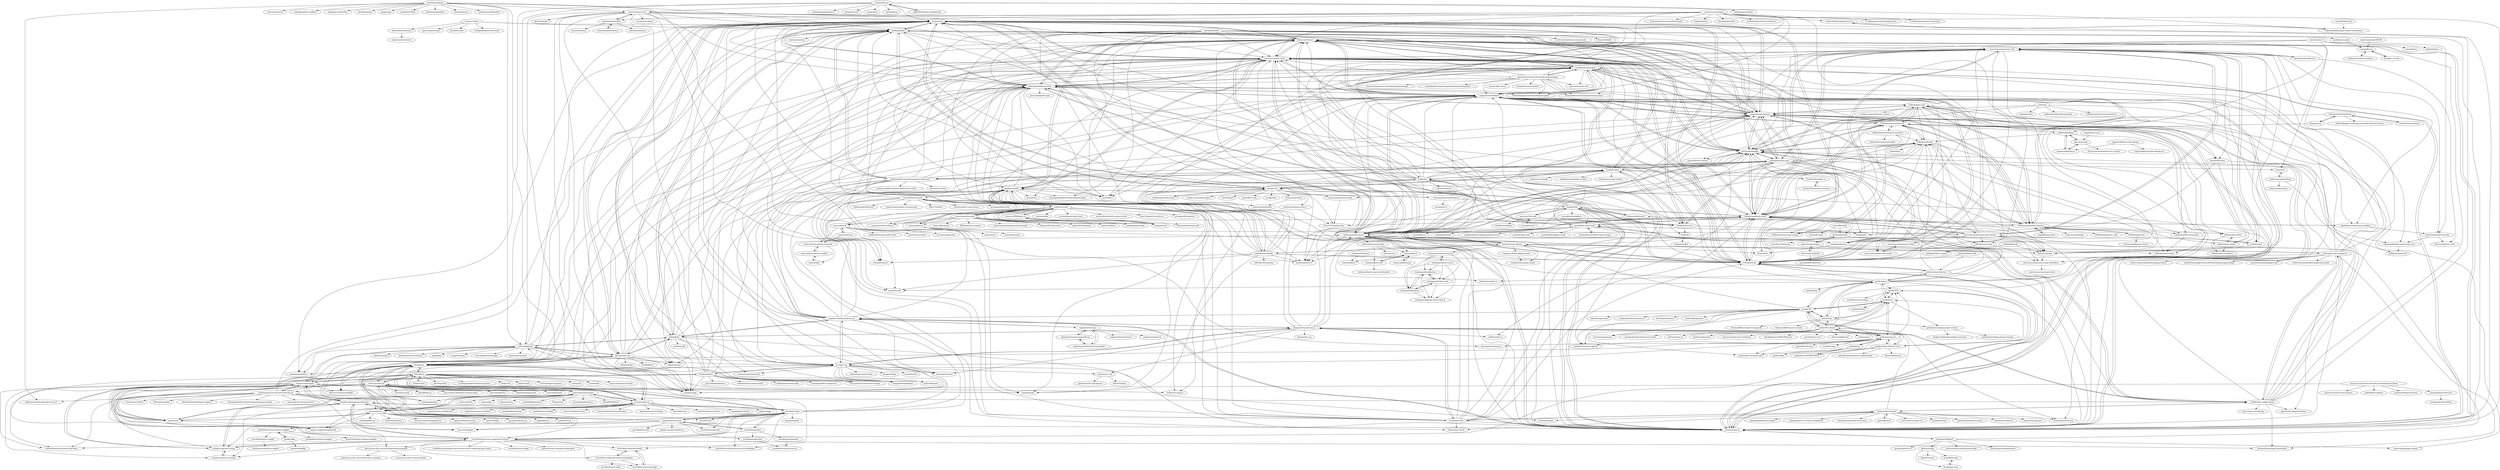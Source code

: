 digraph G {
"cujojs/most" -> "staltz/xstream" ["e"=1]
"cujojs/most" -> "cyclejs/cyclejs" ["e"=1]
"cujojs/most" -> "paldepind/flyd"
"cujojs/most" -> "fluture-js/Fluture"
"cujojs/most" -> "sanctuary-js/sanctuary"
"cujojs/most" -> "fantasyland/fantasy-land"
"cujojs/most" -> "mostjs/core"
"cujojs/most" -> "kefirjs/kefir"
"cujojs/most" -> "origamitower/folktale"
"cujojs/most" -> "ramda/ramda-fantasy"
"cujojs/most" -> "fantasyland/static-land"
"cujojs/most" -> "calmm-js/partial.lenses"
"cujojs/most" -> "evilsoft/crocks"
"cujojs/most" -> "fantasyland/daggy"
"cujojs/most" -> "baconjs/bacon.js"
"marblejs/marble" -> "marblejs/example"
"marblejs/marble" -> "gigobyte/purify"
"marblejs/marble" -> "gcanti/fp-ts" ["e"=1]
"marblejs/marble" -> "gcanti/monocle-ts" ["e"=1]
"marblejs/marble" -> "fluture-js/Fluture"
"marblejs/marble" -> "evilsoft/crocks"
"marblejs/marble" -> "gcanti/io-ts" ["e"=1]
"marblejs/marble" -> "sanctuary-js/sanctuary"
"marblejs/marble" -> "origamitower/folktale"
"marblejs/marble" -> "enricopolanski/functional-programming" ["e"=1]
"marblejs/marble" -> "ReactiveX/IxJS" ["e"=1]
"marblejs/marble" -> "fantasyland/fantasy-land"
"marblejs/marble" -> "LeetCode-OpenSource/rxjs-hooks" ["e"=1]
"marblejs/marble" -> "monet/monet.js"
"marblejs/marble" -> "selfrefactor/rambda"
"js-csp/js-csp" -> "jlongster/transducers.js"
"js-csp/js-csp" -> "cognitect-labs/transducers-js"
"js-csp/js-csp" -> "swannodette/mori" ["e"=1]
"js-csp/js-csp" -> "Yomguithereal/baobab" ["e"=1]
"js-csp/js-csp" -> "cujojs/most"
"js-csp/js-csp" -> "anthonyshort/deku" ["e"=1]
"js-csp/js-csp" -> "omniscientjs/omniscient" ["e"=1]
"js-csp/js-csp" -> "aickin/react-dom-stream" ["e"=1]
"js-csp/js-csp" -> "dvlsg/async-csp"
"js-csp/js-csp" -> "jlongster/blog" ["e"=1]
"js-csp/js-csp" -> "kriskowal/gtor"
"js-csp/js-csp" -> "cyclejs/cyclejs" ["e"=1]
"js-csp/js-csp" -> "gcanti/tcomb" ["e"=1]
"js-csp/js-csp" -> "acdlite/flummox" ["e"=1]
"js-csp/js-csp" -> "jsxstyle/jsxstyle" ["e"=1]
"gigobyte/purify" -> "gcanti/monocle-ts" ["e"=1]
"gigobyte/purify" -> "fluture-js/Fluture"
"gigobyte/purify" -> "gcanti/fp-ts" ["e"=1]
"gigobyte/purify" -> "sanctuary-js/sanctuary"
"gigobyte/purify" -> "enricopolanski/functional-programming" ["e"=1]
"gigobyte/purify" -> "mobily/ts-belt" ["e"=1]
"gigobyte/purify" -> "monet/monet.js"
"gigobyte/purify" -> "remeda/remeda" ["e"=1]
"gigobyte/purify" -> "selfrefactor/rambda"
"gigobyte/purify" -> "evilsoft/crocks"
"gigobyte/purify" -> "true-myth/true-myth"
"gigobyte/purify" -> "gcanti/io-ts" ["e"=1]
"gigobyte/purify" -> "rametta/pratica"
"gigobyte/purify" -> "emmanueltouzery/prelude-ts"
"gigobyte/purify" -> "fantasyland/fantasy-land"
"DrBoolean/pointfree-fantasy" -> "DrBoolean/immutable-ext"
"DrBoolean/pointfree-fantasy" -> "DrBoolean/lenses"
"DrBoolean/pointfree-fantasy" -> "folktale/data.either"
"DrBoolean/pointfree-fantasy" -> "ramda/ramda-fantasy"
"DrBoolean/pointfree-fantasy" -> "folktale/data.task"
"DrBoolean/pointfree-fantasy" -> "fantasyland/daggy"
"DrBoolean/pointfree-fantasy" -> "folktale/data.maybe"
"DrBoolean/pointfree-fantasy" -> "begriffs/immutube"
"DrBoolean/pointfree-fantasy" -> "DrBoolean/freeky"
"DrBoolean/pointfree-fantasy" -> "loop-recur/lambdajs"
"DrBoolean/pointfree-fantasy" -> "origamitower/folktale"
"DrBoolean/pointfree-fantasy" -> "DrBoolean/RecursionTalk"
"DrBoolean/pointfree-fantasy" -> "fantasyland/static-land"
"DrBoolean/pointfree-fantasy" -> "DrBoolean/classroom-coding"
"DrBoolean/pointfree-fantasy" -> "DrBoolean/patterns_talk"
"kefirjs/kefir" -> "baconjs/bacon.js"
"kefirjs/kefir" -> "cujojs/most"
"kefirjs/kefir" -> "paldepind/flyd"
"kefirjs/kefir" -> "staltz/xstream" ["e"=1]
"kefirjs/kefir" -> "caolan/highland"
"kefirjs/kefir" -> "garbles/yolk" ["e"=1]
"kefirjs/kefir" -> "cyclejs/cyclejs" ["e"=1]
"kefirjs/kefir" -> "sanctuary-js/sanctuary"
"kefirjs/kefir" -> "cognitect-labs/transducers-js"
"kefirjs/kefir" -> "jlongster/transducers.js"
"kefirjs/kefir" -> "fluture-js/Fluture"
"kefirjs/kefir" -> "Yomguithereal/baobab" ["e"=1]
"kefirjs/kefir" -> "omniscientjs/omniscient" ["e"=1]
"kefirjs/kefir" -> "origamitower/folktale"
"kefirjs/kefir" -> "monet/monet.js"
"chancejs/chancejs" -> "dtao/lazy.js"
"chancejs/chancejs" -> "andrewplummer/Sugar"
"chancejs/chancejs" -> "ecrmnn/collect.js"
"chancejs/chancejs" -> "panzerdp/voca"
"chancejs/chancejs" -> "josdejong/mathjs" ["e"=1]
"chancejs/chancejs" -> "mout/mout"
"chancejs/chancejs" -> "styled-components/polished" ["e"=1]
"chancejs/chancejs" -> "boo1ean/casual" ["e"=1]
"chancejs/chancejs" -> "Marak/faker.js" ["e"=1]
"chancejs/chancejs" -> "ramda/ramda" ["e"=1]
"chancejs/chancejs" -> "json-schema-faker/json-schema-faker" ["e"=1]
"chancejs/chancejs" -> "liriliri/licia"
"chancejs/chancejs" -> "date-fns/date-fns" ["e"=1]
"chancejs/chancejs" -> "Popmotion/popmotion" ["e"=1]
"chancejs/chancejs" -> "isaacs/node-glob" ["e"=1]
"getify/CAF" -> "getify/fasy"
"getify/CAF" -> "getify/TypL"
"getify/CAF" -> "getify/monio"
"getify/CAF" -> "getify/FPO"
"getify/CAF" -> "getify/asynquence"
"getify/CAF" -> "getify/TNG-Hooks"
"getify/CAF" -> "developit/workerize" ["e"=1]
"getify/CAF" -> "staltz/callbag-basics" ["e"=1]
"getify/CAF" -> "getify/native-promise-only" ["e"=1]
"getify/CAF" -> "reactions/component" ["e"=1]
"getify/CAF" -> "funkia/list"
"getify/CAF" -> "getify/Functional-Light-JS" ["e"=1]
"getify/CAF" -> "bikeshaving/crank" ["e"=1]
"getify/CAF" -> "caiogondim/fast-memoize.js" ["e"=1]
"getify/CAF" -> "cognitect-labs/transducers-js"
"jsverify/jsverify" -> "leebyron/testcheck-js"
"jsverify/jsverify" -> "dubzzz/fast-check" ["e"=1]
"jsverify/jsverify" -> "fantasyland/daggy"
"jsverify/jsverify" -> "sanctuary-js/sanctuary"
"jsverify/jsverify" -> "origamitower/folktale"
"jsverify/jsverify" -> "cujojs/most"
"jsverify/jsverify" -> "ramda/ramda-fantasy"
"jsverify/jsverify" -> "fantasyland/static-land"
"jsverify/jsverify" -> "paldepind/flyd"
"jsverify/jsverify" -> "fluture-js/Fluture"
"jsverify/jsverify" -> "monet/monet.js"
"jsverify/jsverify" -> "calmm-js/partial.lenses"
"jsverify/jsverify" -> "evilsoft/crocks"
"jsverify/jsverify" -> "fantasyland/fantasy-land"
"jsverify/jsverify" -> "jlongster/transducers.js"
"cognitect/transit-js" -> "glenjamin/transit-immutable-js"
"cognitect/transit-js" -> "typed-immutable/typed-immutable"
"cognitect/transit-js" -> "cognitect/transit-format" ["e"=1]
"cognitect/transit-js" -> "cognitect/transit-clj" ["e"=1]
"cognitect/transit-js" -> "cognitect-labs/transducers-js"
"vultix/ts-results" -> "supermacro/neverthrow" ["e"=1]
"vultix/ts-results" -> "lune-climate/ts-results-es"
"vultix/ts-results" -> "traverse1984/oxide.ts"
"vultix/ts-results" -> "badrap/result"
"vultix/ts-results" -> "slavovojacek/monads"
"vultix/ts-results" -> "gvergnaud/ts-pattern" ["e"=1]
"vultix/ts-results" -> "gigobyte/purify"
"vultix/ts-results" -> "swan-io/boxed"
"vultix/ts-results" -> "option-t/option-t" ["e"=1]
"vultix/ts-results" -> "ecyrbe/zodios" ["e"=1]
"vultix/ts-results" -> "true-myth/true-myth"
"vultix/ts-results" -> "remeda/remeda" ["e"=1]
"vultix/ts-results" -> "everweij/typescript-result" ["e"=1]
"vultix/ts-results" -> "movesthatmatter/ts-async-results"
"vultix/ts-results" -> "aidenybai/pattycake" ["e"=1]
"monet/monet.js" -> "origamitower/folktale"
"monet/monet.js" -> "sanctuary-js/sanctuary"
"monet/monet.js" -> "fluture-js/Fluture"
"monet/monet.js" -> "ramda/ramda-fantasy"
"monet/monet.js" -> "evilsoft/crocks"
"monet/monet.js" -> "fantasyland/fantasy-land"
"monet/monet.js" -> "DrBoolean/immutable-ext"
"monet/monet.js" -> "fantasyland/daggy"
"monet/monet.js" -> "fantasyland/static-land"
"monet/monet.js" -> "char0n/ramda-adjunct"
"monet/monet.js" -> "stoeffel/awesome-fp-js"
"monet/monet.js" -> "gigobyte/purify"
"monet/monet.js" -> "cujojs/most"
"monet/monet.js" -> "cognitect-labs/transducers-js"
"monet/monet.js" -> "cbowdon/TsMonad"
"DrBoolean/lenses" -> "DrBoolean/pointfree-fantasy"
"DrBoolean/lenses" -> "fantasyland/fantasy-lenses"
"dg92/Performance-Analysis-JS" -> "codemix/fast.js"
"emmanueltouzery/prelude-ts" -> "gigobyte/purify"
"emmanueltouzery/prelude-ts" -> "funfix/funfix"
"emmanueltouzery/prelude-ts" -> "gcanti/elm-ts" ["e"=1]
"emmanueltouzery/prelude-ts" -> "funkia/list"
"natefaubion/sparkler" -> "natefaubion/matches.js"
"natefaubion/sparkler" -> "natefaubion/adt.js"
"natefaubion/sparkler" -> "sweet-js/sweet-core"
"natefaubion/sparkler" -> "bramstein/funcy"
"glebec/lambda-talk" -> "robotroutine/scriptum"
"glebec/lambda-talk" -> "evilsoft/crocks"
"robotroutine/scriptum" -> "evilsoft/crocks"
"robotroutine/scriptum" -> "sledorze/morphic-ts" ["e"=1]
"robotroutine/scriptum" -> "getify/monio"
"robotroutine/scriptum" -> "DrBoolean/freeky"
"robotroutine/scriptum" -> "monet/monet.js"
"robotroutine/scriptum" -> "fantasyland/daggy"
"getify/TypL" -> "getify/fasy"
"getify/TypL" -> "getify/CAF"
"getify/TypL" -> "getify/TNG-Hooks"
"getify/TypL" -> "getify/eslint-plugin-proper-arrows"
"getify/TypL" -> "FrontendMasters/intro-mongo-db" ["e"=1]
"getify/TypL" -> "firtman/coffeemasters-vanilla" ["e"=1]
"getify/TypL" -> "getify/monio"
"paralleldrive/riteway" -> "ericelliott/rtype"
"paralleldrive/riteway" -> "ericelliott/autodux"
"paralleldrive/riteway" -> "paralleldrive/react-feature-toggles"
"paralleldrive/riteway" -> "tape-testing/tape" ["e"=1]
"paralleldrive/riteway" -> "stampit-org/stampit"
"paralleldrive/riteway" -> "ericelliott/redux-dsm"
"paralleldrive/riteway" -> "paralleldrive/cuid" ["e"=1]
"paralleldrive/riteway" -> "stampit-org/stamp-specification"
"paralleldrive/riteway" -> "ericelliott/moneysafe"
"paralleldrive/riteway" -> "stryker-mutator/stryker-js" ["e"=1]
"paralleldrive/riteway" -> "monet/monet.js"
"paralleldrive/riteway" -> "origamitower/folktale"
"paralleldrive/riteway" -> "stoeffel/awesome-fp-js"
"paralleldrive/riteway" -> "sanctuary-js/sanctuary"
"paralleldrive/riteway" -> "fantasyland/fantasy-land"
"funjs/book-source" -> "fogus/lemonad"
"badrap/result" -> "traverse1984/oxide.ts"
"getify/fasy" -> "getify/CAF"
"getify/fasy" -> "getify/TypL"
"getify/fasy" -> "getify/FPO"
"getify/fasy" -> "getify/monio"
"getify/fasy" -> "getify/TNG-Hooks"
"getify/fasy" -> "getify/eslint-plugin-proper-arrows"
"getify/fasy" -> "getify/asynquence"
"getify/fasy" -> "getify/deePool"
"raganwald/javascript-allonge" -> "raganwald/javascript-allonge-six"
"raganwald/javascript-allonge" -> "raganwald/allong.es"
"rametta/pratica" -> "gigobyte/purify"
"rametta/pratica" -> "rametta/srd"
"rametta/pratica" -> "unional/type-plus" ["e"=1]
"rametta/pratica" -> "monet/monet.js"
"rametta/pratica" -> "sanctuary-js/sanctuary-type-classes"
"xero/greybeard-devtools" -> "xero/greybeard-sublime"
"getify/TNG-Hooks" -> "getify/fasy"
"getify/TNG-Hooks" -> "getify/TypL"
"getify/TNG-Hooks" -> "getify/asynquence"
"getify/TNG-Hooks" -> "getify/CAF"
"getify/TNG-Hooks" -> "reactions/component" ["e"=1]
"getify/TNG-Hooks" -> "getify/A-Tale-Of-Three-Lists"
"getify/TNG-Hooks" -> "getify/FPO"
"getify/TNG-Hooks" -> "sokra/rawact" ["e"=1]
"getify/TNG-Hooks" -> "facebookarchive/redux-react-hook" ["e"=1]
"getify/TNG-Hooks" -> "alidcast/rogue.js" ["e"=1]
"getify/TNG-Hooks" -> "matthewp/haunted" ["e"=1]
"getify/TNG-Hooks" -> "marcysutton/js-a11y-workshop" ["e"=1]
"getify/TNG-Hooks" -> "davidkpiano/useEffectReducer" ["e"=1]
"getify/TNG-Hooks" -> "reach/observe-rect"
"getify/TNG-Hooks" -> "elkevinwolf/formal" ["e"=1]
"fantasyland/daggy" -> "DrBoolean/immutable-ext"
"fantasyland/daggy" -> "fluture-js/Fluture"
"fantasyland/daggy" -> "origamitower/folktale"
"fantasyland/daggy" -> "fantasyland/static-land"
"fantasyland/daggy" -> "DrBoolean/freeky"
"fantasyland/daggy" -> "paldepind/union-type"
"fantasyland/daggy" -> "DrBoolean/pointfree-fantasy"
"fantasyland/daggy" -> "ramda/ramda-fantasy"
"fantasyland/daggy" -> "calmm-js/partial.lenses"
"fantasyland/daggy" -> "sanctuary-js/sanctuary-def"
"fantasyland/daggy" -> "sanctuary-js/sanctuary"
"fantasyland/daggy" -> "evilsoft/crocks"
"fantasyland/daggy" -> "folktale/data.task"
"fantasyland/daggy" -> "ramda/ramda-lens"
"fantasyland/daggy" -> "xaviervia/react-dream"
"folktale/data.task" -> "folktale/data.maybe"
"folktale/data.task" -> "folktale/data.either"
"folktale/data.task" -> "DrBoolean/pointfree-fantasy"
"folktale/data.task" -> "DrBoolean/immutable-ext"
"folktale/data.task" -> "origamitower/folktale"
"folktale/data.task" -> "ramda/ramda-lens"
"folktale/data.task" -> "futurize/futurize"
"folktale/data.task" -> "fantasyland/daggy"
"folktale/data.task" -> "DrBoolean/RecursionTalk"
"folktale/data.task" -> "ramda/ramda-fantasy"
"folktale/data.task" -> "plaid/deprecated-async-problem"
"folktale/data.task" -> "DrBoolean/classroom-coding"
"folktale/data.task" -> "fantasyland/static-land"
"folktale/data.task" -> "DrBoolean/freeky"
"folktale/data.task" -> "cyclejs-community/cyclic-router" ["e"=1]
"Astrocoders/epitath" -> "pelotom/immutagen"
"Astrocoders/epitath" -> "jamiebuilds/renderator"
"true-myth/true-myth" -> "gigobyte/purify"
"true-myth/true-myth" -> "supermacro/neverthrow" ["e"=1]
"true-myth/true-myth" -> "mobily/ts-belt" ["e"=1]
"true-myth/true-myth" -> "slavovojacek/monads"
"true-myth/true-myth" -> "thefrontside/effection" ["e"=1]
"true-myth/true-myth" -> "fluture-js/Fluture"
"true-myth/true-myth" -> "typed-ember/ember-cli-typescript" ["e"=1]
"true-myth/true-myth" -> "badrap/result"
"true-myth/true-myth" -> "remeda/remeda" ["e"=1]
"true-myth/true-myth" -> "Effect-TS/effect" ["e"=1]
"true-myth/true-myth" -> "gcanti/monocle-ts" ["e"=1]
"true-myth/true-myth" -> "vultix/ts-results"
"true-myth/true-myth" -> "machty/ember-concurrency" ["e"=1]
"true-myth/true-myth" -> "dubzzz/fast-check" ["e"=1]
"true-myth/true-myth" -> "gvergnaud/hotscript" ["e"=1]
"getify/eslint-plugin-proper-arrows" -> "getify/eslint-plugin-proper-ternary"
"getify/eslint-plugin-proper-arrows" -> "freaktechnik/eslint-plugin-array-func" ["e"=1]
"vzhou842/faster.js" -> "codemix/babel-plugin-closure-elimination"
"ericelliott/feature-toggle" -> "alexlawrence/feature-toggles"
"folktale/data.maybe" -> "folktale/data.either"
"folktale/data.maybe" -> "folktale/data.task"
"folktale/data.maybe" -> "folktale/data.validation"
"begriffs/immutube" -> "DrBoolean/pointfree-fantasy"
"folktale/data.either" -> "folktale/data.maybe"
"folktale/data.either" -> "folktale/data.validation"
"sebastianmusial/SSCSS" -> "sonnen/kanva"
"lundegaard/react-union" -> "lundegaard/validarium"
"lundegaard/react-union" -> "lundegaard/redux-tools"
"lundegaard/react-union" -> "lundegaard/lundium"
"lundegaard/react-union" -> "lundegaard/gatsby-theme-fast-ai"
"lundegaard/react-union" -> "tommmyy/ramda-extension"
"lundegaard/validarium" -> "lundegaard/lundium"
"lundegaard/validarium" -> "lundegaard/redux-tools"
"lundegaard/validarium" -> "lundegaard/gatsby-theme-fast-ai"
"marblejs/example" -> "sonnen/kanva"
"lundegaard/redux-tools" -> "lundegaard/validarium"
"lundegaard/redux-tools" -> "lundegaard/lundium"
"lundegaard/redux-tools" -> "lundegaard/gatsby-theme-fast-ai"
"headline-1/coolio" -> "sonnen/kanva"
"kriskowal/gtor" -> "cujojs/most"
"kriskowal/gtor" -> "fantasyland/fantasy-land"
"kriskowal/gtor" -> "js-csp/js-csp"
"kriskowal/gtor" -> "cyclejs/cyclejs" ["e"=1]
"kriskowal/gtor" -> "stampit-org/stampit"
"kriskowal/gtor" -> "Yomguithereal/baobab" ["e"=1]
"kriskowal/gtor" -> "sanctuary-js/sanctuary"
"kriskowal/gtor" -> "jussi-kalliokoski/trine" ["e"=1]
"kriskowal/gtor" -> "mikechau/react-primer-draft" ["e"=1]
"kriskowal/gtor" -> "ericelliott/essential-javascript-links" ["e"=1]
"kriskowal/gtor" -> "paldepind/flyd"
"kriskowal/gtor" -> "evancz/elm-architecture-tutorial" ["e"=1]
"kriskowal/gtor" -> "tc39/proposal-observable" ["e"=1]
"kriskowal/gtor" -> "acdlite/flummox" ["e"=1]
"kriskowal/gtor" -> "voronianski/flux-comparison" ["e"=1]
"leebyron/testcheck-js" -> "jsverify/jsverify"
"leebyron/testcheck-js" -> "dubzzz/fast-check" ["e"=1]
"leebyron/testcheck-js" -> "graue/gentest"
"leebyron/testcheck-js" -> "jsxstyle/jsxstyle" ["e"=1]
"leebyron/testcheck-js" -> "samccone/coverage-ext" ["e"=1]
"leebyron/testcheck-js" -> "jlongster/lively"
"leebyron/testcheck-js" -> "bodil/eslint-config-cleanjs"
"leebyron/testcheck-js" -> "redux-loop/redux-loop" ["e"=1]
"leebyron/testcheck-js" -> "adriantoine/enzyme-to-json" ["e"=1]
"leebyron/testcheck-js" -> "carteb/carte-blanche" ["e"=1]
"leebyron/testcheck-js" -> "prayerslayer/js.spec" ["e"=1]
"leebyron/testcheck-js" -> "apollographql/reason-apollo" ["e"=1]
"leebyron/testcheck-js" -> "jlongster/transducers.js"
"leebyron/testcheck-js" -> "chenglou/intro-to-reason-compilation" ["e"=1]
"leebyron/testcheck-js" -> "threepointone/redux-react-local" ["e"=1]
"ramda/ramda-fantasy" -> "sanctuary-js/sanctuary"
"ramda/ramda-fantasy" -> "origamitower/folktale"
"ramda/ramda-fantasy" -> "fluture-js/Fluture"
"ramda/ramda-fantasy" -> "fantasyland/fantasy-land"
"ramda/ramda-fantasy" -> "DrBoolean/pointfree-fantasy"
"ramda/ramda-fantasy" -> "DrBoolean/immutable-ext"
"ramda/ramda-fantasy" -> "monet/monet.js"
"ramda/ramda-fantasy" -> "fantasyland/daggy"
"ramda/ramda-fantasy" -> "fantasyland/static-land"
"ramda/ramda-fantasy" -> "evilsoft/crocks"
"ramda/ramda-fantasy" -> "cujojs/most"
"ramda/ramda-fantasy" -> "paldepind/flyd"
"ramda/ramda-fantasy" -> "folktale/data.task"
"ramda/ramda-fantasy" -> "stoeffel/awesome-fp-js"
"ramda/ramda-fantasy" -> "calmm-js/partial.lenses"
"sanctuary-js/sanctuary" -> "fluture-js/Fluture"
"sanctuary-js/sanctuary" -> "origamitower/folktale"
"sanctuary-js/sanctuary" -> "fantasyland/fantasy-land"
"sanctuary-js/sanctuary" -> "ramda/ramda-fantasy"
"sanctuary-js/sanctuary" -> "evilsoft/crocks"
"sanctuary-js/sanctuary" -> "monet/monet.js"
"sanctuary-js/sanctuary" -> "sanctuary-js/sanctuary-def"
"sanctuary-js/sanctuary" -> "cujojs/most"
"sanctuary-js/sanctuary" -> "stoeffel/awesome-fp-js"
"sanctuary-js/sanctuary" -> "calmm-js/partial.lenses"
"sanctuary-js/sanctuary" -> "gcanti/fp-ts" ["e"=1]
"sanctuary-js/sanctuary" -> "fantasyland/static-land"
"sanctuary-js/sanctuary" -> "fantasyland/daggy"
"sanctuary-js/sanctuary" -> "ramda/ramda" ["e"=1]
"sanctuary-js/sanctuary" -> "gigobyte/purify"
"lodash-archive/lodash-fp" -> "fitzgen/wu.js"
"lodash-archive/lodash-fp" -> "sebmarkbage/ecmascript-immutable-data-structures" ["e"=1]
"lodash-archive/lodash-fp" -> "acdlite/redux-rx" ["e"=1]
"lodash-archive/lodash-fp" -> "underdash/underdash"
"andrewplummer/Sugar" -> "dtao/lazy.js"
"andrewplummer/Sugar" -> "mout/mout"
"andrewplummer/Sugar" -> "ecrmnn/collect.js"
"andrewplummer/Sugar" -> "chancejs/chancejs"
"andrewplummer/Sugar" -> "panzerdp/voca"
"andrewplummer/Sugar" -> "ender-js/Ender" ["e"=1]
"andrewplummer/Sugar" -> "liriliri/licia"
"andrewplummer/Sugar" -> "styled-components/polished" ["e"=1]
"andrewplummer/Sugar" -> "josdejong/mathjs" ["e"=1]
"andrewplummer/Sugar" -> "spine/spine" ["e"=1]
"andrewplummer/Sugar" -> "fgnass/spin.js" ["e"=1]
"andrewplummer/Sugar" -> "madrobby/keymaster" ["e"=1]
"andrewplummer/Sugar" -> "Flotype/now" ["e"=1]
"andrewplummer/Sugar" -> "jyoungblood/smoke.js" ["e"=1]
"andrewplummer/Sugar" -> "lloyd/JSONSelect" ["e"=1]
"jlongster/transducers.js" -> "cognitect-labs/transducers-js"
"jlongster/transducers.js" -> "js-csp/js-csp"
"jlongster/transducers.js" -> "origamitower/folktale"
"jlongster/transducers.js" -> "acdlite/redux-rx" ["e"=1]
"jlongster/transducers.js" -> "jlongster/js-csp"
"jlongster/transducers.js" -> "ramda/ramda-fantasy"
"jlongster/transducers.js" -> "paldepind/flyd"
"jlongster/transducers.js" -> "kefirjs/kefir"
"jlongster/transducers.js" -> "cujojs/most"
"jlongster/transducers.js" -> "dvlsg/async-csp"
"jlongster/transducers.js" -> "calmm-js/partial.lenses"
"jlongster/transducers.js" -> "bodil/eslint-config-cleanjs"
"jlongster/transducers.js" -> "swannodette/mori" ["e"=1]
"jlongster/transducers.js" -> "jsverify/jsverify"
"jlongster/transducers.js" -> "redux-loop/redux-loop" ["e"=1]
"jklmli/monapt" -> "jklmli/rematch"
"jklmli/monapt" -> "heap/heap-ruby"
"jklmli/monapt" -> "heap/heap-node"
"cbowdon/TsMonad" -> "monet/monet.js"
"cbowdon/TsMonad" -> "TylorS/typed-unmaintained"
"cbowdon/TsMonad" -> "gcanti/typelevel-ts" ["e"=1]
"cbowdon/TsMonad" -> "typed-typings/npm-ramda"
"cbowdon/TsMonad" -> "nwolverson/vscode-ide-purescript" ["e"=1]
"cbowdon/TsMonad" -> "gcanti/flow-static-land"
"cbowdon/TsMonad" -> "jklmli/monapt"
"cognitect-labs/transducers-js" -> "jlongster/transducers.js"
"cognitect-labs/transducers-js" -> "js-csp/js-csp"
"cognitect-labs/transducers-js" -> "swannodette/mori" ["e"=1]
"cognitect-labs/transducers-js" -> "monet/monet.js"
"cognitect-labs/transducers-js" -> "fantasyland/daggy"
"cognitect-labs/transducers-js" -> "origamitower/folktale"
"cognitect-labs/transducers-js" -> "sanctuary-js/sanctuary"
"cognitect-labs/transducers-js" -> "cognitect/transit-js"
"cognitect-labs/transducers-js" -> "ramda/ramda-fantasy"
"cognitect-labs/transducers-js" -> "fluture-js/Fluture"
"cognitect-labs/transducers-js" -> "kefirjs/kefir"
"cognitect-labs/transducers-js" -> "fantasyland/static-land"
"cognitect-labs/transducers-js" -> "paldepind/flyd"
"cognitect-labs/transducers-js" -> "cujojs/most"
"cognitect-labs/transducers-js" -> "fantasyland/fantasy-land"
"getify/monio" -> "getify/fasy"
"getify/monio" -> "robotroutine/scriptum"
"getify/monio" -> "monet/monet.js"
"getify/monio" -> "evilsoft/crocks"
"getify/monio" -> "sanctuary-js/sanctuary"
"getify/monio" -> "fluture-js/Fluture"
"getify/monio" -> "getify/CAF"
"getify/monio" -> "DrBoolean/freeky"
"getify/monio" -> "getify/FPO"
"getify/monio" -> "fantasyland/daggy"
"getify/monio" -> "origamitower/folktale"
"getify/monio" -> "getify/domio"
"getify/monio" -> "getify/TypL"
"getify/monio" -> "gigobyte/purify"
"getify/monio" -> "mobily/ts-belt" ["e"=1]
"codemix/fast.js" -> "dg92/Performance-Analysis-JS"
"codemix/fast.js" -> "codemix/babel-plugin-closure-elimination"
"codemix/fast.js" -> "petkaantonov/deque" ["e"=1]
"codemix/fast.js" -> "nolanlawson/optimize-js" ["e"=1]
"codemix/fast.js" -> "gritzko/swarm" ["e"=1]
"codemix/fast.js" -> "anthonyshort/deku" ["e"=1]
"codemix/fast.js" -> "cujojs/most"
"codemix/fast.js" -> "sweet-js/sweet-core"
"codemix/fast.js" -> "aurajs/aura" ["e"=1]
"codemix/fast.js" -> "2gis/makeup" ["e"=1]
"codemix/fast.js" -> "dtao/lazy.js"
"graue/gentest" -> "leebyron/testcheck-js"
"typed-typings/npm-ramda" -> "ramda/ramda-fantasy"
"cloverfield-tools/cloverfield" -> "cloverfield-tools/cf-package"
"cloverfield-tools/cloverfield" -> "cloverfield-tools/prod-module-boilerplate"
"briancavalier/fx-ts" -> "briancavalier/forgefx"
"ericelliott/maybearray" -> "paralleldrive/match-errors"
"lundegaard/lundium" -> "lundegaard/validarium"
"lundegaard/lundium" -> "lundegaard/redux-tools"
"lundegaard/lundium" -> "lundegaard/gatsby-theme-fast-ai"
"boldare/terraform-modules" -> "sonnen/kanva"
"sonnen/kanva" -> "boldare/terraform-modules"
"sonnen/kanva" -> "headline-1/coolio"
"stoeffel/awesome-fp-js" -> "fantasyland/fantasy-land"
"stoeffel/awesome-fp-js" -> "getify/Functional-Light-JS" ["e"=1]
"stoeffel/awesome-fp-js" -> "xgrommx/awesome-functional-programming"
"stoeffel/awesome-fp-js" -> "MostlyAdequate/mostly-adequate-guide" ["e"=1]
"stoeffel/awesome-fp-js" -> "sanctuary-js/sanctuary"
"stoeffel/awesome-fp-js" -> "origamitower/folktale"
"stoeffel/awesome-fp-js" -> "ramda/ramda" ["e"=1]
"stoeffel/awesome-fp-js" -> "gcanti/fp-ts" ["e"=1]
"stoeffel/awesome-fp-js" -> "hemanth/functional-programming-jargon" ["e"=1]
"stoeffel/awesome-fp-js" -> "fluture-js/Fluture"
"stoeffel/awesome-fp-js" -> "ramda/ramda-fantasy"
"stoeffel/awesome-fp-js" -> "monet/monet.js"
"stoeffel/awesome-fp-js" -> "evilsoft/crocks"
"stoeffel/awesome-fp-js" -> "acdlite/recompose" ["e"=1]
"stoeffel/awesome-fp-js" -> "sporto/awesome-elm" ["e"=1]
"underdash/underdash" -> "lodash-archive/lodash-fp"
"sebinsua/ramda-debug" -> "sebinsua/tap-debug"
"sebinsua/ramda-debug" -> "raine/treis"
"sebinsua/ramda-debug" -> "gilligan/ramdaconf"
"paldepind/union-type" -> "fantasyland/daggy"
"paldepind/union-type" -> "paldepind/flyd"
"paldepind/union-type" -> "sanctuary-js/sanctuary-def"
"paldepind/union-type" -> "paldepind/functional-frontend-architecture"
"paldepind/union-type" -> "ramda/ramda-lens"
"paldepind/union-type" -> "fluture-js/momi"
"paldepind/union-type" -> "funkia/hareactive"
"paldepind/union-type" -> "raine/treis"
"paldepind/union-type" -> "JAForbes/sum-type"
"paldepind/union-type" -> "fantasyland/static-land"
"paldepind/union-type" -> "sanctuary-js/sanctuary-type-classes"
"paldepind/union-type" -> "DrBoolean/freeky"
"paldepind/union-type" -> "calmm-js/partial.lenses"
"paldepind/union-type" -> "funkia/turbine"
"paldepind/union-type" -> "ramda/ramda-fantasy"
"stampit-org/stamp-specification" -> "stampit-org/react-stamp"
"stampit-org/stamp-specification" -> "stampit-org/stampit"
"stampit-org/stamp-specification" -> "ericelliott/rtype"
"stampit-org/stamp-specification" -> "stampit-org/react-stampit"
"stampit-org/stamp-specification" -> "ericelliott/react-pure-component-starter"
"stampit-org/stamp-specification" -> "ericelliott/rfx"
"stampit-org/stamp-specification" -> "learn-javascript-courses/composition-examples"
"paldepind/functional-frontend-architecture" -> "paldepind/union-type"
"paldepind/functional-frontend-architecture" -> "paldepind/flyd"
"paldepind/functional-frontend-architecture" -> "evancz/elm-architecture-tutorial" ["e"=1]
"paldepind/functional-frontend-architecture" -> "sanctuary-js/sanctuary"
"paldepind/functional-frontend-architecture" -> "funkia/turbine"
"paldepind/functional-frontend-architecture" -> "cyclejs/cyclejs" ["e"=1]
"paldepind/functional-frontend-architecture" -> "redux-loop/redux-loop" ["e"=1]
"paldepind/functional-frontend-architecture" -> "js-csp/js-csp"
"paldepind/functional-frontend-architecture" -> "cujojs/most"
"paldepind/functional-frontend-architecture" -> "staltz/xstream" ["e"=1]
"paldepind/functional-frontend-architecture" -> "ramda/ramda-fantasy"
"paldepind/functional-frontend-architecture" -> "stoeffel/awesome-fp-js"
"paldepind/functional-frontend-architecture" -> "cognitect-labs/transducers-js"
"paldepind/functional-frontend-architecture" -> "slorber/scalable-frontend-with-elm-or-redux" ["e"=1]
"paldepind/functional-frontend-architecture" -> "jas-chen/rx-redux" ["e"=1]
"slevithan/xregexp" -> "slevithan/regex" ["e"=1]
"slevithan/xregexp" -> "sweet-js/sweet-core"
"slevithan/xregexp" -> "pegjs/pegjs" ["e"=1]
"slevithan/xregexp" -> "medialize/URI.js" ["e"=1]
"slevithan/xregexp" -> "globalizejs/globalize" ["e"=1]
"slevithan/xregexp" -> "fent/randexp.js" ["e"=1]
"slevithan/xregexp" -> "petkaantonov/bluebird" ["e"=1]
"slevithan/xregexp" -> "bestiejs/benchmark.js" ["e"=1]
"slevithan/xregexp" -> "dtao/lazy.js"
"slevithan/xregexp" -> "addyosmani/es6-equivalents-in-es5" ["e"=1]
"slevithan/xregexp" -> "isaacs/minimatch" ["e"=1]
"slevithan/xregexp" -> "caolan/highland"
"slevithan/xregexp" -> "orling/grapheme-splitter" ["e"=1]
"slevithan/xregexp" -> "shipshapecode/tether" ["e"=1]
"slevithan/xregexp" -> "paldepind/flyd"
"raine/ramda-cli" -> "raine/replem"
"raine/ramda-cli" -> "gkz/prelude-ls" ["e"=1]
"raine/ramda-cli" -> "davidchambers/transcribe"
"raine/ramda-cli" -> "ramda/ramda-lens"
"raine/ramda-cli" -> "fantasyland/daggy"
"raine/ramda-cli" -> "sanctuary-js/sanctuary-def"
"raine/ramda-cli" -> "raine/treis"
"codemix/babel-plugin-closure-elimination" -> "codemix/babel-plugin-macros"
"origamitower/folktale" -> "sanctuary-js/sanctuary"
"origamitower/folktale" -> "ramda/ramda-fantasy"
"origamitower/folktale" -> "fluture-js/Fluture"
"origamitower/folktale" -> "monet/monet.js"
"origamitower/folktale" -> "fantasyland/fantasy-land"
"origamitower/folktale" -> "evilsoft/crocks"
"origamitower/folktale" -> "DrBoolean/immutable-ext"
"origamitower/folktale" -> "fantasyland/daggy"
"origamitower/folktale" -> "folktale/data.task"
"origamitower/folktale" -> "fantasyland/static-land"
"origamitower/folktale" -> "cujojs/most"
"origamitower/folktale" -> "DrBoolean/pointfree-fantasy"
"origamitower/folktale" -> "stoeffel/awesome-fp-js"
"origamitower/folktale" -> "calmm-js/partial.lenses"
"origamitower/folktale" -> "gcanti/fp-ts" ["e"=1]
"baconjs/bacon.js" -> "kefirjs/kefir"
"baconjs/bacon.js" -> "cujojs/most"
"baconjs/bacon.js" -> "caolan/highland"
"baconjs/bacon.js" -> "Reactive-Extensions/RxJS" ["e"=1]
"baconjs/bacon.js" -> "cyclejs/cyclejs" ["e"=1]
"baconjs/bacon.js" -> "fantasyland/fantasy-land"
"baconjs/bacon.js" -> "dtao/lazy.js"
"baconjs/bacon.js" -> "reflux/refluxjs" ["e"=1]
"baconjs/bacon.js" -> "sanctuary-js/sanctuary"
"baconjs/bacon.js" -> "origamitower/folktale"
"baconjs/bacon.js" -> "Netflix/falcor" ["e"=1]
"baconjs/bacon.js" -> "staltz/xstream" ["e"=1]
"baconjs/bacon.js" -> "js-csp/js-csp"
"baconjs/bacon.js" -> "paldepind/flyd"
"baconjs/bacon.js" -> "evancz/elm-architecture-tutorial" ["e"=1]
"1-liners/1-liners" -> "cullophid/barely-functional"
"1-liners/1-liners" -> "davidchase/ramtuary"
"1-liners/1-liners" -> "npm-scripts/scripts"
"1-liners/1-liners" -> "paldepind/flyd"
"1-liners/1-liners" -> "gcanti/flow-static-land"
"1-liners/1-liners" -> "thisables/curry"
"plaid/deprecated-async-problem" -> "briancavalier/creed"
"plaid/deprecated-async-problem" -> "davidchambers/transcribe"
"cloverfield-tools/prod-module-boilerplate" -> "cloverfield-tools/cloverfield"
"cloverfield-tools/prod-module-boilerplate" -> "cloverfield-tools/cf-package"
"cloverfield-tools/prod-module-boilerplate" -> "ericelliott/react-hello"
"paldepind/flyd" -> "cujojs/most"
"paldepind/flyd" -> "paldepind/union-type"
"paldepind/flyd" -> "kefirjs/kefir"
"paldepind/flyd" -> "funkia/hareactive"
"paldepind/flyd" -> "ramda/ramda-fantasy"
"paldepind/flyd" -> "mostjs/core"
"paldepind/flyd" -> "sanctuary-js/sanctuary"
"paldepind/flyd" -> "paldepind/functional-frontend-architecture"
"paldepind/flyd" -> "staltz/xstream" ["e"=1]
"paldepind/flyd" -> "funkia/turbine"
"paldepind/flyd" -> "fluture-js/Fluture"
"paldepind/flyd" -> "fantasyland/daggy"
"paldepind/flyd" -> "anthonyshort/deku" ["e"=1]
"paldepind/flyd" -> "foxdonut/meiosis" ["e"=1]
"paldepind/flyd" -> "calmm-js/partial.lenses"
"dvlsg/async-csp" -> "bbarr/medium"
"dvlsg/async-csp" -> "getify/remote-csp-channel"
"getify/asynquence" -> "getify/A-Tale-Of-Three-Lists"
"getify/asynquence" -> "getify/native-promise-only" ["e"=1]
"getify/asynquence" -> "getify/grips"
"getify/asynquence" -> "getify/LABjs" ["e"=1]
"getify/asynquence" -> "getify/CAF"
"getify/asynquence" -> "getify/TNG-Hooks"
"getify/asynquence" -> "getify/h5ive-DEPRECATED"
"getify/asynquence" -> "getify/fasy"
"getify/asynquence" -> "js-csp/js-csp"
"getify/asynquence" -> "getify/Functional-Light-JS" ["e"=1]
"getify/asynquence" -> "getify/FPO"
"getify/asynquence" -> "stampit-org/stampit"
"getify/asynquence" -> "bestiejs/benchmark.js" ["e"=1]
"getify/asynquence" -> "paulmillr/es6-shim" ["e"=1]
"getify/asynquence" -> "mozilla/task.js" ["e"=1]
"codemix/babel-plugin-macros" -> "codemix/babel-plugin-closure-elimination"
"cloverfield-tools/cf-package" -> "cloverfield-tools/cloverfield"
"glenjamin/transit-immutable-js" -> "cognitect/transit-js"
"glenjamin/transit-immutable-js" -> "typed-immutable/typed-immutable"
"stampit-org/react-stampit" -> "stampit-org/react-stamp"
"typed-immutable/typed-immutable" -> "cognitect/transit-js"
"typed-immutable/typed-immutable" -> "glenjamin/transit-immutable-js"
"briancavalier/creed" -> "plaid/deprecated-async-problem"
"briancavalier/creed" -> "mostjs/core"
"briancavalier/creed" -> "TylorS167/mostly-dom"
"raine/treis" -> "sebinsua/ramda-debug"
"DrBoolean/RecursionTalk" -> "DrBoolean/excursion"
"davidchambers/transcribe" -> "fluture-js/fluture-node"
"davidchambers/transcribe" -> "kedashoe/hindley-milner-parser-js"
"xgrommx/awesome-functional-programming" -> "stoeffel/awesome-fp-js"
"xgrommx/awesome-functional-programming" -> "fantasyland/fantasy-land"
"xgrommx/awesome-functional-programming" -> "lucasviola/awesome-functional-programming" ["e"=1]
"xgrommx/awesome-functional-programming" -> "sanctuary-js/sanctuary"
"xgrommx/awesome-functional-programming" -> "ramda/ramda-fantasy"
"xgrommx/awesome-functional-programming" -> "hemanth/functional-programming-jargon" ["e"=1]
"xgrommx/awesome-functional-programming" -> "fluture-js/Fluture"
"xgrommx/awesome-functional-programming" -> "imteekay/functional-programming-learning-path" ["e"=1]
"xgrommx/awesome-functional-programming" -> "origamitower/folktale"
"xgrommx/awesome-functional-programming" -> "MostlyAdequate/mostly-adequate-guide" ["e"=1]
"xgrommx/awesome-functional-programming" -> "system-f/fp-course" ["e"=1]
"xgrommx/awesome-functional-programming" -> "krispo/awesome-haskell" ["e"=1]
"xgrommx/awesome-functional-programming" -> "cujojs/most"
"xgrommx/awesome-functional-programming" -> "evilsoft/crocks"
"xgrommx/awesome-functional-programming" -> "sporto/awesome-elm" ["e"=1]
"getify/A-Tale-Of-Three-Lists" -> "getify/asynquence"
"getify/A-Tale-Of-Three-Lists" -> "getify/FPO"
"getify/A-Tale-Of-Three-Lists" -> "getify/native-promise-only" ["e"=1]
"getify/A-Tale-Of-Three-Lists" -> "getify/TNG-Hooks"
"getify/A-Tale-Of-Three-Lists" -> "ericelliott/react-pure-component-starter"
"getify/A-Tale-Of-Three-Lists" -> "ReactiveX/learnrx" ["e"=1]
"getify/A-Tale-Of-Three-Lists" -> "sdras/frontendmasters-svganimation"
"getify/A-Tale-Of-Three-Lists" -> "getify/fasy"
"joshburgess/not-awesome-es6-classes" -> "stampit-org/stampit"
"joshburgess/not-awesome-es6-classes" -> "a0viedo/demystifying-js-engines" ["e"=1]
"joshburgess/not-awesome-es6-classes" -> "ericelliott/essential-javascript-links" ["e"=1]
"joshburgess/not-awesome-es6-classes" -> "bodil/eslint-config-cleanjs"
"joshburgess/not-awesome-es6-classes" -> "ericelliott/react-pure-component-starter"
"joshburgess/not-awesome-es6-classes" -> "stampit-org/react-stamp"
"joshburgess/not-awesome-es6-classes" -> "cujojs/most"
"joshburgess/not-awesome-es6-classes" -> "tape-testing/tape" ["e"=1]
"joshburgess/not-awesome-es6-classes" -> "stampit-org/stamp-specification"
"joshburgess/not-awesome-es6-classes" -> "busypeoples/functional-programming-javascript"
"joshburgess/not-awesome-es6-classes" -> "kriskowal/gtor"
"joshburgess/not-awesome-es6-classes" -> "addyosmani/es6-equivalents-in-es5" ["e"=1]
"joshburgess/not-awesome-es6-classes" -> "wycats/javascript-decorators" ["e"=1]
"joshburgess/not-awesome-es6-classes" -> "reactjs/react-future" ["e"=1]
"joshburgess/not-awesome-es6-classes" -> "Khan/style-guides" ["e"=1]
"learn-javascript-courses/composition-examples" -> "learn-javascript-courses/funcflow-examples"
"learn-javascript-courses/composition-examples" -> "learn-javascript-courses/checkin"
"z-pattern-matching/z" -> "sanctuary-js/sanctuary"
"z-pattern-matching/z" -> "origamitower/folktale"
"z-pattern-matching/z" -> "tc39/proposal-pattern-matching" ["e"=1]
"z-pattern-matching/z" -> "evilsoft/crocks"
"z-pattern-matching/z" -> "fluture-js/Fluture"
"z-pattern-matching/z" -> "denisraslov/react-spreadsheet-grid" ["e"=1]
"z-pattern-matching/z" -> "monet/monet.js"
"z-pattern-matching/z" -> "fantasyland/fantasy-land"
"z-pattern-matching/z" -> "rapidjs/rapid.js" ["e"=1]
"z-pattern-matching/z" -> "developit/greenlet" ["e"=1]
"z-pattern-matching/z" -> "funkia/list"
"z-pattern-matching/z" -> "cujojs/most"
"z-pattern-matching/z" -> "arrizalamin/js-function-reflector"
"z-pattern-matching/z" -> "tc39/proposal-partial-application" ["e"=1]
"z-pattern-matching/z" -> "natefaubion/sparkler"
"xodio/xod" -> "xodio/hm-def"
"xodio/xod" -> "wafflespeanut/ascii-art-generator" ["e"=1]
"xodio/xod" -> "xodio/xod-docs"
"xodio/xod" -> "ramda/ramda-fantasy"
"xodio/xod" -> "aleksandr-oliferuk/pcap2squid" ["e"=1]
"xodio/xod" -> "fantasyland/static-land"
"ericelliott/rtype" -> "ericelliott/rfx"
"ericelliott/rtype" -> "stampit-org/stamp-specification"
"ericelliott/rtype" -> "stampit-org/stampit"
"ericelliott/rtype" -> "ericelliott/react-pure-component-starter"
"ericelliott/rtype" -> "paralleldrive/riteway"
"ericelliott/rtype" -> "peerigon/updtr" ["e"=1]
"ericelliott/rtype" -> "ericelliott/moneysafe"
"ericelliott/rtype" -> "cloverfield-tools/cloverfield"
"ericelliott/rtype" -> "tape-testing/tape" ["e"=1]
"ericelliott/rtype" -> "stampit-org/react-stamp"
"ericelliott/rtype" -> "ericelliott/autodux"
"ericelliott/rtype" -> "fantasyland/daggy"
"ericelliott/rtype" -> "cloverfield-tools/universal-react-boilerplate" ["e"=1]
"ericelliott/rtype" -> "calmm-js/partial.lenses"
"ericelliott/rtype" -> "fantasyland/fantasy-land"
"ericelliott/rfx" -> "ericelliott/rtype"
"traverse1984/oxide.ts" -> "badrap/result"
"traverse1984/oxide.ts" -> "vultix/ts-results"
"traverse1984/oxide.ts" -> "4lessandrodev/type-ddd" ["e"=1]
"swan-io/boxed" -> "swan-io/chicane"
"swan-io/boxed" -> "mobily/ts-belt" ["e"=1]
"swan-io/boxed" -> "rescript-lang/syntax" ["e"=1]
"swan-io/boxed" -> "jeddeloh/rescript-apollo-client" ["e"=1]
"swan-io/boxed" -> "gigobyte/purify"
"swan-io/boxed" -> "paarthenon/variant"
"swan-io/boxed" -> "swan-io/swan-partner-frontend"
"ericelliott/react-pure-component-starter" -> "stampit-org/react-stamp"
"ericelliott/react-pure-component-starter" -> "cloverfield-tools/universal-react-boilerplate" ["e"=1]
"ericelliott/react-pure-component-starter" -> "ericelliott/react-things"
"ericelliott/react-pure-component-starter" -> "stampit-org/stampit"
"ericelliott/react-pure-component-starter" -> "cloverfield-tools/cloverfield"
"ericelliott/react-pure-component-starter" -> "learn-javascript-courses/composition-examples"
"ericelliott/react-pure-component-starter" -> "gaearon/react-transform-boilerplate" ["e"=1]
"ericelliott/react-pure-component-starter" -> "stampit-org/stamp-specification"
"ericelliott/react-pure-component-starter" -> "stampit-org/react-stampit"
"ericelliott/react-pure-component-starter" -> "ericelliott/rtype"
"ericelliott/react-pure-component-starter" -> "cloverfield-tools/cf-package"
"ericelliott/react-pure-component-starter" -> "cloverfield-tools/prod-module-boilerplate"
"ericelliott/react-pure-component-starter" -> "ryanflorence/example-react-router-server-rendering-lazy-routes" ["e"=1]
"ericelliott/react-pure-component-starter" -> "jhusain/eslint-plugin-immutable" ["e"=1]
"ericelliott/react-pure-component-starter" -> "ericelliott/essential-javascript-links" ["e"=1]
"sanctuary-js/sanctuary-def" -> "sanctuary-js/sanctuary-type-classes"
"sanctuary-js/sanctuary-def" -> "xodio/hm-def"
"sanctuary-js/sanctuary-def" -> "kedashoe/hindley-milner-parser-js"
"sanctuary-js/sanctuary-def" -> "fluture-js/momi"
"sanctuary-js/sanctuary-def" -> "davidchambers/doctest"
"sanctuary-js/sanctuary-def" -> "sanctuary-js/sanctuary-maybe"
"sanctuary-js/sanctuary-def" -> "davidchambers/transcribe"
"sanctuary-js/sanctuary-def" -> "fantasyland/static-land"
"sanctuary-js/sanctuary-def" -> "sanctuary-js/sanctuary-type-identifiers"
"sanctuary-js/sanctuary-def" -> "sanctuary-js/sanctuary"
"sanctuary-js/sanctuary-def" -> "JAForbes/sum-type"
"sanctuary-js/sanctuary-def" -> "plaid/deprecated-async-problem"
"sanctuary-js/sanctuary-def" -> "fantasyland/daggy"
"sanctuary-js/sanctuary-def" -> "paldepind/union-type"
"sanctuary-js/sanctuary-def" -> "futurize/futurize"
"megawac/babel-plugin-ramda" -> "ramda/eslint-plugin-ramda"
"getify/grips" -> "getify/LABjs" ["e"=1]
"getify/grips" -> "getify/asynquence"
"getify/grips" -> "getify/h5ive-DEPRECATED"
"stampit-org/react-stamp" -> "stampit-org/react-stampit"
"stampit-org/react-stamp" -> "stampit-org/stamp-specification"
"stampit-org/react-stamp" -> "ericelliott/react-pure-component-starter"
"stampit-org/react-stamp" -> "stampit-org/stampit"
"liriliri/eustia" -> "liriliri/licia"
"cullophid/date-fp" -> "paldepind/dot-compose"
"cullophid/date-fp" -> "fluture-js/momi"
"swan-io/chicane" -> "swan-io/boxed"
"swan-io/chicane" -> "swan-io/swan-partner-frontend"
"futurize/futurize" -> "kedashoe/hindley-milner-parser-js"
"futurize/futurize" -> "fluture-js/momi"
"futurize/futurize" -> "funkia/jabz"
"davidchambers/doctest" -> "sanctuary-js/sanctuary-def"
"davidchambers/doctest" -> "fluture-js/fluture-node"
"davidchase/ramtuary" -> "raine/ramda-destruct"
"ramda/ramda-lens" -> "DrBoolean/excursion"
"ramda/ramda-lens" -> "flunc/optics"
"calmm-js/documentation" -> "calmm-js/karet"
"calmm-js/documentation" -> "calmm-js/karet.util"
"calmm-js/documentation" -> "tsers-js/core" ["e"=1]
"caolan/highland" -> "baconjs/bacon.js"
"caolan/highland" -> "cujojs/most"
"caolan/highland" -> "max-mapper/mississippi" ["e"=1]
"caolan/highland" -> "kefirjs/kefir"
"caolan/highland" -> "paldepind/flyd"
"caolan/highland" -> "stampit-org/stampit"
"caolan/highland" -> "anthonyshort/deku" ["e"=1]
"caolan/highland" -> "thlorenz/proxyquire" ["e"=1]
"caolan/highland" -> "Yomguithereal/baobab" ["e"=1]
"caolan/highland" -> "dthree/vantage" ["e"=1]
"caolan/highland" -> "dominictarr/event-stream" ["e"=1]
"caolan/highland" -> "jspm/jspm" ["e"=1]
"caolan/highland" -> "js-csp/js-csp"
"caolan/highland" -> "rvagg/through2" ["e"=1]
"caolan/highland" -> "cyclejs/cyclejs" ["e"=1]
"panzerdp/voca" -> "ecrmnn/collect.js"
"panzerdp/voca" -> "chancejs/chancejs"
"panzerdp/voca" -> "andrewplummer/Sugar"
"panzerdp/voca" -> "dtao/lazy.js"
"panzerdp/voca" -> "liriliri/licia"
"panzerdp/voca" -> "mout/mout"
"panzerdp/voca" -> "styled-components/polished" ["e"=1]
"panzerdp/voca" -> "mathisonian/premonish" ["e"=1]
"panzerdp/voca" -> "amorey/loadjs" ["e"=1]
"panzerdp/voca" -> "sarcadass/granim.js" ["e"=1]
"panzerdp/voca" -> "algolia/places" ["e"=1]
"panzerdp/voca" -> "nosir/cleave.js" ["e"=1]
"panzerdp/voca" -> "rishabhp/bideo.js" ["e"=1]
"panzerdp/voca" -> "Nickersoft/push.js" ["e"=1]
"panzerdp/voca" -> "christinecha/choreographer-js" ["e"=1]
"fluture-js/Fluture" -> "sanctuary-js/sanctuary"
"fluture-js/Fluture" -> "origamitower/folktale"
"fluture-js/Fluture" -> "ramda/ramda-fantasy"
"fluture-js/Fluture" -> "evilsoft/crocks"
"fluture-js/Fluture" -> "fantasyland/fantasy-land"
"fluture-js/Fluture" -> "fantasyland/daggy"
"fluture-js/Fluture" -> "monet/monet.js"
"fluture-js/Fluture" -> "calmm-js/partial.lenses"
"fluture-js/Fluture" -> "fantasyland/static-land"
"fluture-js/Fluture" -> "cujojs/most"
"fluture-js/Fluture" -> "gigobyte/purify"
"fluture-js/Fluture" -> "gcanti/fp-ts" ["e"=1]
"fluture-js/Fluture" -> "stoeffel/awesome-fp-js"
"fluture-js/Fluture" -> "sanctuary-js/sanctuary-def"
"fluture-js/Fluture" -> "gcanti/monocle-ts" ["e"=1]
"sweet-js/sweet-core" -> "natefaubion/sparkler"
"sweet-js/sweet-core" -> "monet/monet.js"
"sweet-js/sweet-core" -> "jsverify/jsverify"
"sweet-js/sweet-core" -> "js-csp/js-csp"
"sweet-js/sweet-core" -> "sanctuary-js/sanctuary"
"sweet-js/sweet-core" -> "cyclejs/cyclejs" ["e"=1]
"sweet-js/sweet-core" -> "estools/escodegen" ["e"=1]
"sweet-js/sweet-core" -> "baconjs/bacon.js"
"sweet-js/sweet-core" -> "cujojs/most"
"sweet-js/sweet-core" -> "gkz/LiveScript" ["e"=1]
"sweet-js/sweet-core" -> "swannodette/mori" ["e"=1]
"sweet-js/sweet-core" -> "codemix/babel-plugin-macros"
"sweet-js/sweet-core" -> "paldepind/flyd"
"sweet-js/sweet-core" -> "fantasyland/fantasy-land"
"sweet-js/sweet-core" -> "caolan/highland"
"DrBoolean/freeky" -> "DrBoolean/excursion"
"DrBoolean/freeky" -> "safareli/free"
"DrBoolean/freeky" -> "flunc/optics"
"DrBoolean/freeky" -> "fluture-js/momi"
"DrBoolean/freeky" -> "ramda/ramda-lens"
"DrBoolean/freeky" -> "DrBoolean/immutable-ext"
"DrBoolean/freeky" -> "fantasyland/daggy"
"DrBoolean/freeky" -> "DrBoolean/RecursionTalk"
"fantasyland/static-land" -> "gcanti/flow-static-land"
"fantasyland/static-land" -> "fantasyland/daggy"
"fantasyland/static-land" -> "fluture-js/Fluture"
"fantasyland/static-land" -> "sanctuary-js/sanctuary-type-classes"
"fantasyland/static-land" -> "sanctuary-js/sanctuary-def"
"fantasyland/static-land" -> "calmm-js/partial.lenses"
"fantasyland/static-land" -> "ramda/ramda-fantasy"
"fantasyland/static-land" -> "sanctuary-js/sanctuary"
"fantasyland/static-land" -> "origamitower/folktale"
"fantasyland/static-land" -> "cujojs/most"
"fantasyland/static-land" -> "DrBoolean/pointfree-fantasy"
"fantasyland/static-land" -> "fluture-js/momi"
"fantasyland/static-land" -> "DrBoolean/freeky"
"fantasyland/static-land" -> "evilsoft/crocks"
"fantasyland/static-land" -> "funfix/funfix"
"sanctuary-js/sanctuary-type-classes" -> "sanctuary-js/sanctuary-def"
"sanctuary-js/sanctuary-type-classes" -> "sanctuary-js/sanctuary-type-identifiers"
"sanctuary-js/sanctuary-type-classes" -> "fluture-js/momi"
"sanctuary-js/sanctuary-type-classes" -> "fantasyland/static-land"
"sanctuary-js/sanctuary-type-classes" -> "DrBoolean/freeky"
"sanctuary-js/sanctuary-type-classes" -> "xodio/hm-def"
"sanctuary-js/sanctuary-type-classes" -> "JAForbes/sum-type"
"sanctuary-js/sanctuary-type-classes" -> "sanctuary-js/sanctuary-either"
"sanctuary-js/sanctuary-type-classes" -> "sanctuary-js/sanctuary-maybe"
"pelotom/immutagen" -> "pelotom/burrido"
"pelotom/immutagen" -> "fluture-js/momi"
"pelotom/immutagen" -> "Astrocoders/epitath"
"pelotom/burrido" -> "pelotom/immutagen"
"pelotom/burrido" -> "russellmcc/fantasydo"
"pelotom/burrido" -> "fluture-js/momi"
"liriliri/licia" -> "mout/mout"
"liriliri/licia" -> "panzerdp/voca"
"liriliri/licia" -> "dtao/lazy.js"
"liriliri/licia" -> "liriliri/eustia"
"liriliri/licia" -> "andrewplummer/Sugar"
"liriliri/licia" -> "chancejs/chancejs"
"liriliri/licia" -> "ecrmnn/collect.js"
"liriliri/licia" -> "proYang/outils" ["e"=1]
"liriliri/licia" -> "mcuking/mobile-web-best-practice" ["e"=1]
"liriliri/licia" -> "liriliri/chii" ["e"=1]
"liriliri/licia" -> "liriliri/eruda" ["e"=1]
"liriliri/licia" -> "vortesnail/qier-progress" ["e"=1]
"liriliri/licia" -> "cnwhy/nzh" ["e"=1]
"liriliri/licia" -> "wendux/fly" ["e"=1]
"liriliri/licia" -> "sorrycc/awesome-f2e-libs" ["e"=1]
"calmm-js/partial.lenses" -> "fluture-js/Fluture"
"calmm-js/partial.lenses" -> "fantasyland/static-land"
"calmm-js/partial.lenses" -> "sanctuary-js/sanctuary"
"calmm-js/partial.lenses" -> "fantasyland/daggy"
"calmm-js/partial.lenses" -> "sanctuary-js/sanctuary-def"
"calmm-js/partial.lenses" -> "calmm-js/documentation"
"calmm-js/partial.lenses" -> "cujojs/most"
"calmm-js/partial.lenses" -> "gcanti/monocle-ts" ["e"=1]
"calmm-js/partial.lenses" -> "calmm-js/karet"
"calmm-js/partial.lenses" -> "evilsoft/crocks"
"calmm-js/partial.lenses" -> "char0n/ramda-adjunct"
"calmm-js/partial.lenses" -> "DrBoolean/freeky"
"calmm-js/partial.lenses" -> "ramda/ramda-lens"
"calmm-js/partial.lenses" -> "origamitower/folktale"
"calmm-js/partial.lenses" -> "flunc/optics"
"DrBoolean/immutable-ext" -> "DrBoolean/pointfree-fantasy"
"DrBoolean/immutable-ext" -> "fantasyland/daggy"
"DrBoolean/immutable-ext" -> "origamitower/folktale"
"DrBoolean/immutable-ext" -> "DrBoolean/freeky"
"DrBoolean/immutable-ext" -> "ramda/ramda-fantasy"
"DrBoolean/immutable-ext" -> "folktale/data.task"
"DrBoolean/immutable-ext" -> "futurize/futurize"
"DrBoolean/immutable-ext" -> "DrBoolean/Practically-Functional"
"DrBoolean/immutable-ext" -> "xaviervia/react-dream"
"DrBoolean/immutable-ext" -> "monet/monet.js"
"DrBoolean/immutable-ext" -> "folktale/data.either"
"DrBoolean/immutable-ext" -> "evilsoft/crocks"
"DrBoolean/immutable-ext" -> "DrBoolean/classroom-coding"
"DrBoolean/immutable-ext" -> "sanctuary-js/sanctuary"
"DrBoolean/immutable-ext" -> "puffnfresh/bilby.js"
"puffnfresh/bilby.js" -> "fogus/lemonad"
"puffnfresh/bilby.js" -> "raganwald/allong.es"
"puffnfresh/bilby.js" -> "DrBoolean/freeky"
"puffnfresh/bilby.js" -> "DrBoolean/excursion"
"fluture-js/momi" -> "sanctuary-js/sanctuary-type-identifiers"
"awto/effectfuljs" -> "awto/mfjs-logic"
"awto/effectfuljs" -> "pelotom/burrido"
"natefaubion/matches.js" -> "natefaubion/sparkler"
"calmm-js/kefir.atom" -> "calmm-js/karet"
"heap/heap-ruby" -> "heap/heap-node"
"heap/heap-node" -> "heap/heap-ruby"
"kedashoe/hindley-milner-parser-js" -> "gilligan/ramdaconf"
"ecrmnn/collect.js" -> "tighten/ziggy" ["e"=1]
"ecrmnn/collect.js" -> "andrewplummer/Sugar"
"ecrmnn/collect.js" -> "spatie/laravel-medialibrary" ["e"=1]
"ecrmnn/collect.js" -> "panzerdp/voca"
"ecrmnn/collect.js" -> "spatie/laravel-query-builder" ["e"=1]
"ecrmnn/collect.js" -> "JosephSilber/bouncer" ["e"=1]
"ecrmnn/collect.js" -> "dtao/lazy.js"
"ecrmnn/collect.js" -> "chancejs/chancejs"
"ecrmnn/collect.js" -> "spatie/laravel-backup" ["e"=1]
"ecrmnn/collect.js" -> "laravel-mix/laravel-mix" ["e"=1]
"ecrmnn/collect.js" -> "beyondcode/laravel-websockets" ["e"=1]
"ecrmnn/collect.js" -> "spatie/laravel-activitylog" ["e"=1]
"ecrmnn/collect.js" -> "laravel/horizon" ["e"=1]
"ecrmnn/collect.js" -> "lorisleiva/laravel-actions" ["e"=1]
"ecrmnn/collect.js" -> "itsgoingd/clockwork" ["e"=1]
"gcanti/flow-static-land" -> "fantasyland/static-land"
"gcanti/flow-static-land" -> "gcanti/babel-plugin-tcomb" ["e"=1]
"gcanti/flow-static-land" -> "DrBoolean/freeky"
"gcanti/flow-static-land" -> "facebookarchive/flow-remove-types"
"gcanti/flow-static-land" -> "gcanti/flow-io" ["e"=1]
"gcanti/flow-static-land" -> "jonlaing/rationale" ["e"=1]
"gcanti/flow-static-land" -> "bodil/eslint-config-cleanjs"
"gcanti/flow-static-land" -> "ramda/ramda-lens"
"gcanti/flow-static-land" -> "sanctuary-js/sanctuary-def"
"gcanti/flow-static-land" -> "amilajack/eslint-plugin-flowtype-errors" ["e"=1]
"gcanti/flow-static-land" -> "gcanti/tcomb-react" ["e"=1]
"gcanti/flow-static-land" -> "calmm-js/partial.lenses"
"funkia/list" -> "sanctuary-js/sanctuary"
"funkia/list" -> "fluture-js/Fluture"
"funkia/list" -> "calmm-js/partial.lenses"
"funkia/list" -> "origamitower/folktale"
"funkia/list" -> "cujojs/most"
"funkia/list" -> "funkia/turbine"
"funkia/list" -> "evilsoft/crocks"
"funkia/list" -> "gigobyte/purify"
"funkia/list" -> "sindresorhus/ow" ["e"=1]
"funkia/list" -> "fantasyland/daggy"
"funkia/list" -> "sanctuary-js/sanctuary-def"
"funkia/list" -> "paldepind/flyd"
"funkia/list" -> "paldepind/union-type"
"funkia/list" -> "funkia/hareactive"
"funkia/list" -> "mostjs/core"
"fitzgen/wu.js" -> "puffnfresh/bilby.js"
"fitzgen/wu.js" -> "lodash-archive/lodash-fp"
"jfmengels/eslint-plugin-fp" -> "bodil/eslint-config-cleanjs"
"jfmengels/eslint-plugin-fp" -> "eslint-functional/eslint-plugin-functional" ["e"=1]
"jfmengels/eslint-plugin-fp" -> "jhusain/eslint-plugin-immutable" ["e"=1]
"jfmengels/eslint-plugin-fp" -> "origamitower/folktale"
"jfmengels/eslint-plugin-fp" -> "ramda/ramda-fantasy"
"jfmengels/eslint-plugin-fp" -> "sanctuary-js/sanctuary"
"jfmengels/eslint-plugin-fp" -> "fluture-js/Fluture"
"jfmengels/eslint-plugin-fp" -> "stoeffel/awesome-fp-js"
"jfmengels/eslint-plugin-fp" -> "evilsoft/crocks"
"jfmengels/eslint-plugin-fp" -> "char0n/ramda-adjunct"
"jfmengels/eslint-plugin-fp" -> "monet/monet.js"
"jfmengels/eslint-plugin-fp" -> "eslint-community/eslint-plugin-promise" ["e"=1]
"jfmengels/eslint-plugin-fp" -> "haskellcamargo/js-real-world-functional-programming" ["e"=1]
"jfmengels/eslint-plugin-fp" -> "gajus/eslint-plugin-flowtype" ["e"=1]
"jfmengels/eslint-plugin-fp" -> "mysticatea/eslint-plugin-node" ["e"=1]
"rpominov/fun-task" -> "yelouafi/avenir"
"rpominov/fun-task" -> "ds300/derivablejs" ["e"=1]
"rpominov/fun-task" -> "funfix/funfix"
"rpominov/fun-task" -> "funkia/hareactive"
"evilsoft/crocks" -> "sanctuary-js/sanctuary"
"evilsoft/crocks" -> "fluture-js/Fluture"
"evilsoft/crocks" -> "origamitower/folktale"
"evilsoft/crocks" -> "monet/monet.js"
"evilsoft/crocks" -> "ramda/ramda-fantasy"
"evilsoft/crocks" -> "fantasyland/daggy"
"evilsoft/crocks" -> "fantasyland/fantasy-land"
"evilsoft/crocks" -> "fantasyland/static-land"
"evilsoft/crocks" -> "DrBoolean/immutable-ext"
"evilsoft/crocks" -> "calmm-js/partial.lenses"
"evilsoft/crocks" -> "char0n/ramda-adjunct"
"evilsoft/crocks" -> "cujojs/most"
"evilsoft/crocks" -> "robotroutine/scriptum"
"evilsoft/crocks" -> "funfix/funfix"
"evilsoft/crocks" -> "stoeffel/awesome-fp-js"
"swan-io/swan-partner-frontend" -> "swan-io/swan-partner-mobile"
"swan-io/swan-partner-frontend" -> "swan-io/lake"
"bodil/eslint-config-cleanjs" -> "jfmengels/eslint-plugin-fp"
"bodil/eslint-config-cleanjs" -> "gcanti/flow-static-land"
"bodil/eslint-config-cleanjs" -> "sanctuary-js/sanctuary"
"bodil/eslint-config-cleanjs" -> "origamitower/folktale"
"bodil/eslint-config-cleanjs" -> "ramda/ramda-fantasy"
"bodil/eslint-config-cleanjs" -> "cujojs/most"
"bodil/eslint-config-cleanjs" -> "fantasyland/daggy"
"bodil/eslint-config-cleanjs" -> "calmm-js/partial.lenses"
"bodil/eslint-config-cleanjs" -> "fantasyland/static-land"
"bodil/eslint-config-cleanjs" -> "fluture-js/Fluture"
"bodil/eslint-config-cleanjs" -> "jlongster/transducers.js"
"bodil/eslint-config-cleanjs" -> "purescript-contrib/pulp" ["e"=1]
"bodil/eslint-config-cleanjs" -> "jhusain/eslint-plugin-immutable" ["e"=1]
"bodil/eslint-config-cleanjs" -> "leebyron/testcheck-js"
"bodil/eslint-config-cleanjs" -> "gajus/eslint-plugin-flowtype" ["e"=1]
"facebookarchive/flow-remove-types" -> "gcanti/flow-static-land"
"joshburgess/redux-most" -> "mostjs/core"
"calmm-js/karet" -> "calmm-js/karet.util"
"calmm-js/karet" -> "calmm-js/kefir.atom"
"calmm-js/karet" -> "calmm-js/baret"
"funkia/turbine" -> "funkia/hareactive"
"funkia/turbine" -> "funkia/jabz"
"funkia/turbine" -> "paldepind/flyd"
"funkia/turbine" -> "mostjs/core"
"funkia/turbine" -> "CyclejsCN/cyclejs.cn"
"funkia/turbine" -> "paldepind/union-type"
"funkia/turbine" -> "funkia/io"
"funkia/turbine" -> "funkia/list"
"funkia/turbine" -> "funkia/purescript-turbine" ["e"=1]
"funkia/turbine" -> "motorcyclejs/motorcyclejs"
"funkia/turbine" -> "paldepind/functional-frontend-architecture"
"funkia/turbine" -> "sanctuary-js/sanctuary-def"
"funkia/turbine" -> "staltz/cycle-onionify" ["e"=1]
"funkia/turbine" -> "snabbdom/snabbdom-to-html"
"DrBoolean/Practically-Functional" -> "DrBoolean/immutable-ext"
"DrBoolean/Practically-Functional" -> "DrBoolean/freeky"
"DrBoolean/Practically-Functional" -> "DrBoolean/classroom-coding"
"DrBoolean/Practically-Functional" -> "dmitriz/functional-examples"
"ericelliott/redux-dsm" -> "paralleldrive/match-errors"
"funkia/hareactive" -> "funkia/turbine"
"funkia/hareactive" -> "funkia/io"
"funkia/hareactive" -> "funkia/jabz"
"funkia/hareactive" -> "paldepind/flyd"
"funkia/hareactive" -> "mostjs/core"
"funkia/hareactive" -> "paldepind/union-type"
"swan-io/lake" -> "swan-io/swan-partner-mobile"
"swan-io/swan-partner-mobile" -> "swan-io/swan-partner-frontend"
"swan-io/swan-partner-mobile" -> "swan-io/lake"
"calmm-js/karet.util" -> "calmm-js/karet"
"calmm-js/karet.util" -> "calmm-js/karet-express-boilerplate"
"tommmyy/ramda-extension" -> "lundegaard/react-union"
"tommmyy/ramda-extension" -> "lundegaard/validarium"
"tommmyy/ramda-extension" -> "lundegaard/lundium"
"tommmyy/ramda-extension" -> "lundegaard/redux-tools"
"mout/mout" -> "andrewplummer/Sugar"
"mout/mout" -> "dtao/lazy.js"
"mout/mout" -> "liriliri/licia"
"mout/mout" -> "panzerdp/voca"
"mout/mout" -> "chancejs/chancejs"
"mout/mout" -> "ecrmnn/collect.js"
"mout/mout" -> "styled-components/polished" ["e"=1]
"mostjs/core" -> "joshburgess/redux-most"
"mostjs/core" -> "cujojs/most"
"mostjs/core" -> "briancavalier/creed"
"mostjs/core" -> "mostjs-community/subject" ["e"=1]
"mostjs/core" -> "motorcyclejs/motorcyclejs"
"mostjs/core" -> "TylorS/typed" ["e"=1]
"mostjs/core" -> "motorcycle/motorcycle.ts"
"mostjs/core" -> "briancavalier/fx-ts"
"mostjs/core" -> "funkia/hareactive"
"mostjs/core" -> "paldepind/flyd"
"mostjs/core" -> "TylorS167/mostly-dom"
"mostjs/core" -> "briancavalier/forgefx"
"mostjs/core" -> "gcanti/fp-ts-rxjs" ["e"=1]
"mostjs/core" -> "cyclejs/dom" ["e"=1]
"mostjs/core" -> "funkia/turbine"
"selfrefactor/rambda" -> "selfrefactor/rambdax"
"selfrefactor/rambda" -> "sanctuary-js/sanctuary"
"selfrefactor/rambda" -> "remeda/remeda" ["e"=1]
"selfrefactor/rambda" -> "char0n/ramda-adjunct"
"selfrefactor/rambda" -> "gigobyte/purify"
"selfrefactor/rambda" -> "evilsoft/crocks"
"selfrefactor/rambda" -> "fluture-js/Fluture"
"selfrefactor/rambda" -> "monet/monet.js"
"selfrefactor/rambda" -> "mobily/ts-belt" ["e"=1]
"selfrefactor/rambda" -> "origamitower/folktale"
"selfrefactor/rambda" -> "ramda/ramda-fantasy"
"selfrefactor/rambda" -> "gcanti/monocle-ts" ["e"=1]
"selfrefactor/rambda" -> "ramda/ramda" ["e"=1]
"selfrefactor/rambda" -> "funkia/list"
"selfrefactor/rambda" -> "cujojs/most"
"garbles/flag" -> "paralleldrive/react-feature-toggles"
"garbles/flag" -> "tdeekens/flopflip"
"fogus/lemonad" -> "puffnfresh/bilby.js"
"fogus/lemonad" -> "raganwald/allong.es"
"fogus/lemonad" -> "documentcloud/underscore-contrib"
"sanctuary-js/sanctuary-maybe" -> "sanctuary-js/sanctuary-either"
"motorcyclejs/motorcyclejs" -> "TylorS167/mostly-dom"
"sanctuary-js/sanctuary-type-identifiers" -> "sanctuary-js/sanctuary-show"
"sanctuary-js/sanctuary-either" -> "sanctuary-js/sanctuary-maybe"
"JAForbes/sum-type" -> "paldepind/dot-compose"
"JAForbes/sum-type" -> "sanctuary-js/sanctuary-type-identifiers"
"stampit-org/stampit" -> "ericelliott/essential-javascript-links" ["e"=1]
"stampit-org/stampit" -> "stampit-org/stamp-specification"
"stampit-org/stampit" -> "stampit-org/react-stamp"
"stampit-org/stampit" -> "tape-testing/tape" ["e"=1]
"stampit-org/stampit" -> "ericelliott/rtype"
"stampit-org/stampit" -> "joshburgess/not-awesome-es6-classes"
"stampit-org/stampit" -> "ericelliott/react-pure-component-starter"
"stampit-org/stampit" -> "cloverfield-tools/universal-react-boilerplate" ["e"=1]
"stampit-org/stampit" -> "cyclejs/cyclejs" ["e"=1]
"stampit-org/stampit" -> "stampit-org/react-stampit"
"stampit-org/stampit" -> "kriskowal/gtor"
"stampit-org/stampit" -> "caolan/highland"
"stampit-org/stampit" -> "Reactive-Extensions/RxJS" ["e"=1]
"stampit-org/stampit" -> "cujojs/most"
"stampit-org/stampit" -> "acdlite/recompose" ["e"=1]
"xodio/hm-def" -> "sanctuary-js/sanctuary-def"
"xodio/hm-def" -> "fluture-js/momi"
"xodio/hm-def" -> "sanctuary-js/sanctuary-type-classes"
"paralleldrive/react-feature-toggles" -> "ericelliott/feature-toggle"
"paralleldrive/react-feature-toggles" -> "garbles/flag"
"paralleldrive/react-feature-toggles" -> "paralleldrive/feature-toggles"
"paralleldrive/react-feature-toggles" -> "RosyTucker/react-feature-toggles"
"getify/FPO" -> "getify/fasy"
"getify/FPO" -> "getify/A-Tale-Of-Three-Lists"
"getify/FPO" -> "stoeffel/awesome-frp-js"
"char0n/ramda-adjunct" -> "tommmyy/ramda-extension"
"char0n/ramda-adjunct" -> "evilsoft/crocks"
"char0n/ramda-adjunct" -> "sanctuary-js/sanctuary"
"char0n/ramda-adjunct" -> "calmm-js/partial.lenses"
"char0n/ramda-adjunct" -> "monet/monet.js"
"char0n/ramda-adjunct" -> "selfrefactor/rambda"
"char0n/ramda-adjunct" -> "fluture-js/Fluture"
"char0n/ramda-adjunct" -> "origamitower/folktale"
"char0n/ramda-adjunct" -> "megawac/babel-plugin-ramda"
"char0n/ramda-adjunct" -> "ramda/ramda-fantasy"
"char0n/ramda-adjunct" -> "fantasyland/static-land"
"char0n/ramda-adjunct" -> "fantasyland/daggy"
"char0n/ramda-adjunct" -> "ramda/eslint-plugin-ramda"
"char0n/ramda-adjunct" -> "jfmengels/eslint-plugin-fp"
"char0n/ramda-adjunct" -> "gcanti/monocle-ts" ["e"=1]
"raganwald/allong.es" -> "fogus/lemonad"
"raganwald/allong.es" -> "puffnfresh/bilby.js"
"slavovojacek/monads" -> "gigobyte/purify"
"slavovojacek/monads" -> "true-myth/true-myth"
"slavovojacek/monads" -> "sniptt-official/guards"
"slavovojacek/monads" -> "vultix/ts-results"
"slavovojacek/monads" -> "badrap/result"
"slavovojacek/monads" -> "sniptt-official/snip" ["e"=1]
"slavovojacek/monads" -> "JSMonk/sweet-monads" ["e"=1]
"slavovojacek/monads" -> "swan-io/boxed"
"slavovojacek/monads" -> "supermacro/neverthrow" ["e"=1]
"slavovojacek/monads" -> "patrickmichalina/typescript-monads"
"slavovojacek/monads" -> "hqoss/node-http-client" ["e"=1]
"slavovojacek/monads" -> "rametta/pratica"
"slavovojacek/monads" -> "aidenybai/pattycake" ["e"=1]
"slavovojacek/monads" -> "option-t/option-t" ["e"=1]
"fantasyland/fantasy-land" -> "sanctuary-js/sanctuary"
"fantasyland/fantasy-land" -> "ramda/ramda" ["e"=1]
"fantasyland/fantasy-land" -> "stoeffel/awesome-fp-js"
"fantasyland/fantasy-land" -> "origamitower/folktale"
"fantasyland/fantasy-land" -> "gcanti/fp-ts" ["e"=1]
"fantasyland/fantasy-land" -> "fluture-js/Fluture"
"fantasyland/fantasy-land" -> "ramda/ramda-fantasy"
"fantasyland/fantasy-land" -> "MostlyAdequate/mostly-adequate-guide" ["e"=1]
"fantasyland/fantasy-land" -> "hemanth/functional-programming-jargon" ["e"=1]
"fantasyland/fantasy-land" -> "cujojs/most"
"fantasyland/fantasy-land" -> "purescript/purescript" ["e"=1]
"fantasyland/fantasy-land" -> "cyclejs/cyclejs" ["e"=1]
"fantasyland/fantasy-land" -> "acdlite/recompose" ["e"=1]
"fantasyland/fantasy-land" -> "getify/Functional-Light-JS" ["e"=1]
"fantasyland/fantasy-land" -> "monet/monet.js"
"ericelliott/autodux" -> "ericelliott/redux-dsm"
"ericelliott/autodux" -> "paralleldrive/riteway"
"ericelliott/autodux" -> "ericelliott/maybearray"
"ericelliott/autodux" -> "ericelliott/react-pure-component-starter"
"ericelliott/autodux" -> "ericelliott/rtype"
"funfix/funfix" -> "fantasyland/static-land"
"funfix/funfix" -> "rpominov/fun-task"
"funfix/funfix" -> "calmm-js/partial.lenses"
"funfix/funfix" -> "evilsoft/crocks"
"funfix/funfix" -> "funkia/hareactive"
"funfix/funfix" -> "origamitower/folktale"
"funfix/funfix" -> "gcanti/monocle-ts" ["e"=1]
"funfix/funfix" -> "fluture-js/Fluture"
"funfix/funfix" -> "monadless/monadless" ["e"=1]
"funfix/funfix" -> "sledorze/morphic-ts" ["e"=1]
"funfix/funfix" -> "monet/monet.js"
"funfix/funfix" -> "gcanti/flow-static-land"
"funfix/funfix" -> "briancavalier/creed"
"funfix/funfix" -> "sanctuary-js/sanctuary"
"funfix/funfix" -> "pelotom/burrido"
"dtao/lazy.js" -> "andrewplummer/Sugar"
"dtao/lazy.js" -> "chancejs/chancejs"
"dtao/lazy.js" -> "mout/mout"
"dtao/lazy.js" -> "ecrmnn/collect.js"
"dtao/lazy.js" -> "panzerdp/voca"
"dtao/lazy.js" -> "liriliri/licia"
"dtao/lazy.js" -> "ramda/ramda" ["e"=1]
"dtao/lazy.js" -> "josdejong/mathjs" ["e"=1]
"dtao/lazy.js" -> "baconjs/bacon.js"
"dtao/lazy.js" -> "styled-components/polished" ["e"=1]
"dtao/lazy.js" -> "fantasyland/fantasy-land"
"dtao/lazy.js" -> "cyclejs/cyclejs" ["e"=1]
"dtao/lazy.js" -> "Reactive-Extensions/RxJS" ["e"=1]
"dtao/lazy.js" -> "sanctuary-js/sanctuary"
"dtao/lazy.js" -> "caolan/highland"
"mauricecruz/chrome-devtools-zerodarkmatrix-theme" -> "mauricecruz/zero-base-themes"
"mauricecruz/chrome-devtools-zerodarkmatrix-theme" -> "xero/greybeard-devtools"
"mauricecruz/chrome-devtools-zerodarkmatrix-theme" -> "babel/babel-sublime" ["e"=1]
"mauricecruz/chrome-devtools-zerodarkmatrix-theme" -> "petehunt/webpack-howto" ["e"=1]
"mauricecruz/chrome-devtools-zerodarkmatrix-theme" -> "joshburgess/not-awesome-es6-classes"
"CyclejsCN/cyclejs.cn" -> "CyclejsCN/awesome-cyclejscn"
"motorcycle/motorcycle.ts" -> "TylorS167/mostly-dom"
"milankinen/francis" -> "calmm-js/baret"
"yelouafi/avenir" -> "rpominov/fun-task"
"CyclejsCN/awesome-cyclejscn" -> "CyclejsCN/cyclejs.cn"
"funkia/io" -> "funkia/rudolph"
"cujojs/most" ["l"="1.337,-26.826"]
"staltz/xstream" ["l"="1.461,-26.105"]
"cyclejs/cyclejs" ["l"="0.617,-29.303"]
"paldepind/flyd" ["l"="1.327,-26.863"]
"fluture-js/Fluture" ["l"="1.28,-26.831"]
"sanctuary-js/sanctuary" ["l"="1.309,-26.825"]
"fantasyland/fantasy-land" ["l"="1.365,-26.811"]
"mostjs/core" ["l"="1.282,-26.926"]
"kefirjs/kefir" ["l"="1.377,-26.85"]
"origamitower/folktale" ["l"="1.302,-26.801"]
"ramda/ramda-fantasy" ["l"="1.275,-26.798"]
"fantasyland/static-land" ["l"="1.246,-26.794"]
"calmm-js/partial.lenses" ["l"="1.265,-26.775"]
"evilsoft/crocks" ["l"="1.285,-26.784"]
"fantasyland/daggy" ["l"="1.262,-26.811"]
"baconjs/bacon.js" ["l"="1.411,-26.878"]
"marblejs/marble" ["l"="1.199,-26.844"]
"marblejs/example" ["l"="1.07,-26.87"]
"gigobyte/purify" ["l"="1.219,-26.879"]
"gcanti/fp-ts" ["l"="-4.415,-29.991"]
"gcanti/monocle-ts" ["l"="2.088,-26.761"]
"gcanti/io-ts" ["l"="-4.436,-29.956"]
"enricopolanski/functional-programming" ["l"="2.06,-26.716"]
"ReactiveX/IxJS" ["l"="1.536,-26.132"]
"LeetCode-OpenSource/rxjs-hooks" ["l"="9.73,-20.981"]
"monet/monet.js" ["l"="1.283,-26.813"]
"selfrefactor/rambda" ["l"="1.229,-26.822"]
"js-csp/js-csp" ["l"="1.422,-26.817"]
"jlongster/transducers.js" ["l"="1.358,-26.782"]
"cognitect-labs/transducers-js" ["l"="1.347,-26.849"]
"swannodette/mori" ["l"="-23.674,-20.493"]
"Yomguithereal/baobab" ["l"="0.466,-29.298"]
"anthonyshort/deku" ["l"="0.401,-29.386"]
"omniscientjs/omniscient" ["l"="0.437,-29.391"]
"aickin/react-dom-stream" ["l"="0.354,-29.25"]
"dvlsg/async-csp" ["l"="1.487,-26.794"]
"jlongster/blog" ["l"="0.515,-29.313"]
"kriskowal/gtor" ["l"="1.426,-26.769"]
"gcanti/tcomb" ["l"="0.147,-29.141"]
"acdlite/flummox" ["l"="0.47,-29.267"]
"jsxstyle/jsxstyle" ["l"="0.385,-29.188"]
"mobily/ts-belt" ["l"="-4.263,-30.07"]
"remeda/remeda" ["l"="-4.163,-29.959"]
"true-myth/true-myth" ["l"="1.137,-26.946"]
"rametta/pratica" ["l"="1.148,-26.893"]
"emmanueltouzery/prelude-ts" ["l"="1.177,-26.866"]
"DrBoolean/pointfree-fantasy" ["l"="1.228,-26.859"]
"DrBoolean/immutable-ext" ["l"="1.252,-26.828"]
"DrBoolean/lenses" ["l"="1.19,-26.935"]
"folktale/data.either" ["l"="1.195,-26.875"]
"folktale/data.task" ["l"="1.222,-26.838"]
"folktale/data.maybe" ["l"="1.188,-26.89"]
"begriffs/immutube" ["l"="1.221,-26.906"]
"DrBoolean/freeky" ["l"="1.243,-26.808"]
"loop-recur/lambdajs" ["l"="1.204,-26.946"]
"DrBoolean/RecursionTalk" ["l"="1.249,-26.864"]
"DrBoolean/classroom-coding" ["l"="1.18,-26.827"]
"DrBoolean/patterns_talk" ["l"="1.178,-26.918"]
"caolan/highland" ["l"="1.442,-26.851"]
"garbles/yolk" ["l"="1.332,-26.025"]
"chancejs/chancejs" ["l"="1.633,-27.052"]
"dtao/lazy.js" ["l"="1.534,-26.974"]
"andrewplummer/Sugar" ["l"="1.603,-27.002"]
"ecrmnn/collect.js" ["l"="1.65,-27.008"]
"panzerdp/voca" ["l"="1.574,-27.031"]
"josdejong/mathjs" ["l"="-3.795,-33.509"]
"mout/mout" ["l"="1.603,-27.028"]
"styled-components/polished" ["l"="-4.075,-29.288"]
"boo1ean/casual" ["l"="-0.338,-20.693"]
"Marak/faker.js" ["l"="-0.991,-31.553"]
"ramda/ramda" ["l"="1.021,-29.118"]
"json-schema-faker/json-schema-faker" ["l"="-3.931,8.132"]
"liriliri/licia" ["l"="1.591,-27.062"]
"date-fns/date-fns" ["l"="-3.813,-29.311"]
"Popmotion/popmotion" ["l"="-0.932,-26.888"]
"isaacs/node-glob" ["l"="-0.551,-35.916"]
"getify/CAF" ["l"="1.469,-26.755"]
"getify/fasy" ["l"="1.507,-26.735"]
"getify/TypL" ["l"="1.484,-26.732"]
"getify/monio" ["l"="1.382,-26.768"]
"getify/FPO" ["l"="1.533,-26.74"]
"getify/asynquence" ["l"="1.511,-26.702"]
"getify/TNG-Hooks" ["l"="1.541,-26.72"]
"developit/workerize" ["l"="-4.411,-29.083"]
"staltz/callbag-basics" ["l"="1.494,-26.119"]
"getify/native-promise-only" ["l"="-0.119,-31.429"]
"reactions/component" ["l"="0.187,-28.955"]
"funkia/list" ["l"="1.276,-26.861"]
"getify/Functional-Light-JS" ["l"="26.953,-25.738"]
"bikeshaving/crank" ["l"="-4.398,-29.382"]
"caiogondim/fast-memoize.js" ["l"="0.179,-29.222"]
"jsverify/jsverify" ["l"="1.324,-26.787"]
"leebyron/testcheck-js" ["l"="1.297,-26.687"]
"dubzzz/fast-check" ["l"="-4.435,-29.919"]
"cognitect/transit-js" ["l"="1.333,-26.978"]
"glenjamin/transit-immutable-js" ["l"="1.311,-27.026"]
"typed-immutable/typed-immutable" ["l"="1.334,-27.026"]
"cognitect/transit-format" ["l"="-23.807,-20.378"]
"cognitect/transit-clj" ["l"="-23.633,-20.607"]
"vultix/ts-results" ["l"="1.096,-26.99"]
"supermacro/neverthrow" ["l"="-4.208,-30.063"]
"lune-climate/ts-results-es" ["l"="1.053,-27.038"]
"traverse1984/oxide.ts" ["l"="1.045,-27.009"]
"badrap/result" ["l"="1.065,-26.983"]
"slavovojacek/monads" ["l"="1.095,-26.957"]
"gvergnaud/ts-pattern" ["l"="-4.194,-29.935"]
"swan-io/boxed" ["l"="1.116,-27.028"]
"option-t/option-t" ["l"="0.794,-20.796"]
"ecyrbe/zodios" ["l"="-2.07,-30.827"]
"everweij/typescript-result" ["l"="5.24,-8.021"]
"movesthatmatter/ts-async-results" ["l"="1.078,-27.022"]
"aidenybai/pattycake" ["l"="-7.308,-30.729"]
"char0n/ramda-adjunct" ["l"="1.233,-26.768"]
"stoeffel/awesome-fp-js" ["l"="1.319,-26.758"]
"cbowdon/TsMonad" ["l"="1.158,-26.752"]
"fantasyland/fantasy-lenses" ["l"="1.173,-26.983"]
"dg92/Performance-Analysis-JS" ["l"="1.455,-27.036"]
"codemix/fast.js" ["l"="1.439,-26.989"]
"funfix/funfix" ["l"="1.212,-26.811"]
"gcanti/elm-ts" ["l"="2.138,-26.735"]
"natefaubion/sparkler" ["l"="1.374,-26.985"]
"natefaubion/matches.js" ["l"="1.378,-27.015"]
"natefaubion/adt.js" ["l"="1.372,-27.041"]
"sweet-js/sweet-core" ["l"="1.384,-26.908"]
"bramstein/funcy" ["l"="1.358,-27.067"]
"glebec/lambda-talk" ["l"="1.251,-26.695"]
"robotroutine/scriptum" ["l"="1.287,-26.756"]
"sledorze/morphic-ts" ["l"="2.09,-26.738"]
"getify/eslint-plugin-proper-arrows" ["l"="1.578,-26.706"]
"FrontendMasters/intro-mongo-db" ["l"="28.38,-27.866"]
"firtman/coffeemasters-vanilla" ["l"="28.536,-27.863"]
"paralleldrive/riteway" ["l"="1.347,-26.679"]
"ericelliott/rtype" ["l"="1.382,-26.663"]
"ericelliott/autodux" ["l"="1.361,-26.626"]
"paralleldrive/react-feature-toggles" ["l"="1.323,-26.494"]
"tape-testing/tape" ["l"="-0.256,-34.094"]
"stampit-org/stampit" ["l"="1.429,-26.699"]
"ericelliott/redux-dsm" ["l"="1.326,-26.6"]
"paralleldrive/cuid" ["l"="-0.109,-20.573"]
"stampit-org/stamp-specification" ["l"="1.416,-26.644"]
"ericelliott/moneysafe" ["l"="1.36,-26.599"]
"stryker-mutator/stryker-js" ["l"="-4.377,-29.629"]
"funjs/book-source" ["l"="1.581,-26.904"]
"fogus/lemonad" ["l"="1.513,-26.913"]
"getify/deePool" ["l"="1.578,-26.749"]
"raganwald/javascript-allonge" ["l"="1.503,-27.043"]
"raganwald/javascript-allonge-six" ["l"="1.507,-27.09"]
"raganwald/allong.es" ["l"="1.491,-26.941"]
"rametta/srd" ["l"="1.113,-26.909"]
"unional/type-plus" ["l"="-4.881,-30.197"]
"sanctuary-js/sanctuary-type-classes" ["l"="1.173,-26.806"]
"xero/greybeard-devtools" ["l"="1.616,-26.523"]
"xero/greybeard-sublime" ["l"="1.637,-26.508"]
"getify/A-Tale-Of-Three-Lists" ["l"="1.544,-26.688"]
"sokra/rawact" ["l"="-4.324,-29.071"]
"facebookarchive/redux-react-hook" ["l"="-4.218,-29.113"]
"alidcast/rogue.js" ["l"="-4.214,-28.975"]
"matthewp/haunted" ["l"="-9.275,-24.523"]
"marcysutton/js-a11y-workshop" ["l"="28.339,-27.861"]
"davidkpiano/useEffectReducer" ["l"="-4.538,-29.371"]
"reach/observe-rect" ["l"="1.639,-26.706"]
"elkevinwolf/formal" ["l"="-4.258,-29.134"]
"paldepind/union-type" ["l"="1.239,-26.846"]
"sanctuary-js/sanctuary-def" ["l"="1.197,-26.818"]
"ramda/ramda-lens" ["l"="1.215,-26.792"]
"xaviervia/react-dream" ["l"="1.265,-26.881"]
"futurize/futurize" ["l"="1.168,-26.844"]
"plaid/deprecated-async-problem" ["l"="1.171,-26.885"]
"cyclejs-community/cyclic-router" ["l"="1.401,-26.12"]
"Astrocoders/epitath" ["l"="0.984,-26.726"]
"pelotom/immutagen" ["l"="1.046,-26.742"]
"jamiebuilds/renderator" ["l"="0.941,-26.716"]
"thefrontside/effection" ["l"="2.126,-26.609"]
"typed-ember/ember-cli-typescript" ["l"="1.62,-31.986"]
"Effect-TS/effect" ["l"="-4.156,-30.056"]
"machty/ember-concurrency" ["l"="1.54,-31.999"]
"gvergnaud/hotscript" ["l"="-4.279,-30.03"]
"getify/eslint-plugin-proper-ternary" ["l"="1.626,-26.679"]
"freaktechnik/eslint-plugin-array-func" ["l"="-1.942,-28.71"]
"vzhou842/faster.js" ["l"="1.431,-27.142"]
"codemix/babel-plugin-closure-elimination" ["l"="1.426,-27.075"]
"ericelliott/feature-toggle" ["l"="1.345,-26.439"]
"alexlawrence/feature-toggles" ["l"="1.355,-26.41"]
"folktale/data.validation" ["l"="1.158,-26.913"]
"sebastianmusial/SSCSS" ["l"="0.94,-26.89"]
"sonnen/kanva" ["l"="0.991,-26.884"]
"lundegaard/react-union" ["l"="1.089,-26.627"]
"lundegaard/validarium" ["l"="1.087,-26.614"]
"lundegaard/redux-tools" ["l"="1.103,-26.618"]
"lundegaard/lundium" ["l"="1.1,-26.607"]
"lundegaard/gatsby-theme-fast-ai" ["l"="1.08,-26.602"]
"tommmyy/ramda-extension" ["l"="1.117,-26.645"]
"headline-1/coolio" ["l"="0.973,-26.894"]
"jussi-kalliokoski/trine" ["l"="22.51,-26.695"]
"mikechau/react-primer-draft" ["l"="22.726,-26.747"]
"ericelliott/essential-javascript-links" ["l"="23.008,-26.914"]
"evancz/elm-architecture-tutorial" ["l"="-20.057,-19.302"]
"tc39/proposal-observable" ["l"="-22.777,-42.221"]
"voronianski/flux-comparison" ["l"="0.545,-29.269"]
"graue/gentest" ["l"="1.283,-26.633"]
"samccone/coverage-ext" ["l"="-0.001,-29.488"]
"jlongster/lively" ["l"="1.266,-26.611"]
"bodil/eslint-config-cleanjs" ["l"="1.294,-26.736"]
"redux-loop/redux-loop" ["l"="0.445,-29.206"]
"adriantoine/enzyme-to-json" ["l"="0.375,-29.151"]
"carteb/carte-blanche" ["l"="0.34,-29.172"]
"prayerslayer/js.spec" ["l"="6.891,-8.116"]
"apollographql/reason-apollo" ["l"="-26.064,-22.51"]
"chenglou/intro-to-reason-compilation" ["l"="-25.987,-22.388"]
"threepointone/redux-react-local" ["l"="0.246,-29.392"]
"lodash-archive/lodash-fp" ["l"="1.713,-26.879"]
"fitzgen/wu.js" ["l"="1.639,-26.881"]
"sebmarkbage/ecmascript-immutable-data-structures" ["l"="0.273,-29.275"]
"acdlite/redux-rx" ["l"="0.467,-29.203"]
"underdash/underdash" ["l"="1.761,-26.878"]
"ender-js/Ender" ["l"="2.151,-34.42"]
"spine/spine" ["l"="2.121,-34.392"]
"fgnass/spin.js" ["l"="3.648,-34.228"]
"madrobby/keymaster" ["l"="3.578,-34.215"]
"Flotype/now" ["l"="2.036,-34.425"]
"jyoungblood/smoke.js" ["l"="3.495,-34.133"]
"lloyd/JSONSelect" ["l"="2.035,-34.393"]
"jlongster/js-csp" ["l"="1.394,-26.723"]
"jklmli/monapt" ["l"="1.032,-26.759"]
"jklmli/rematch" ["l"="1.004,-26.75"]
"heap/heap-ruby" ["l"="1.005,-26.769"]
"heap/heap-node" ["l"="0.993,-26.763"]
"TylorS/typed-unmaintained" ["l"="1.102,-26.708"]
"gcanti/typelevel-ts" ["l"="2.194,-26.74"]
"typed-typings/npm-ramda" ["l"="1.147,-26.727"]
"nwolverson/vscode-ide-purescript" ["l"="-20.485,-19.167"]
"gcanti/flow-static-land" ["l"="1.241,-26.75"]
"getify/domio" ["l"="1.411,-26.74"]
"petkaantonov/deque" ["l"="-0.197,-33.529"]
"nolanlawson/optimize-js" ["l"="0.199,-29.363"]
"gritzko/swarm" ["l"="-2.937,-29.371"]
"aurajs/aura" ["l"="2.314,-33.388"]
"2gis/makeup" ["l"="-44.087,24.816"]
"cloverfield-tools/cloverfield" ["l"="1.431,-26.585"]
"cloverfield-tools/cf-package" ["l"="1.45,-26.575"]
"cloverfield-tools/prod-module-boilerplate" ["l"="1.453,-26.555"]
"briancavalier/fx-ts" ["l"="1.287,-26.988"]
"briancavalier/forgefx" ["l"="1.269,-26.99"]
"ericelliott/maybearray" ["l"="1.347,-26.571"]
"paralleldrive/match-errors" ["l"="1.324,-26.566"]
"boldare/terraform-modules" ["l"="0.971,-26.879"]
"xgrommx/awesome-functional-programming" ["l"="1.351,-26.736"]
"MostlyAdequate/mostly-adequate-guide" ["l"="0.997,-29.21"]
"hemanth/functional-programming-jargon" ["l"="23.303,-26.91"]
"acdlite/recompose" ["l"="0.588,-28.97"]
"sporto/awesome-elm" ["l"="-20.022,-19.291"]
"sebinsua/ramda-debug" ["l"="1.042,-26.842"]
"sebinsua/tap-debug" ["l"="1.008,-26.846"]
"raine/treis" ["l"="1.093,-26.837"]
"gilligan/ramdaconf" ["l"="1.068,-26.84"]
"paldepind/functional-frontend-architecture" ["l"="1.304,-26.876"]
"fluture-js/momi" ["l"="1.154,-26.794"]
"funkia/hareactive" ["l"="1.249,-26.892"]
"JAForbes/sum-type" ["l"="1.158,-26.818"]
"funkia/turbine" ["l"="1.263,-26.909"]
"stampit-org/react-stamp" ["l"="1.44,-26.647"]
"stampit-org/react-stampit" ["l"="1.462,-26.641"]
"ericelliott/react-pure-component-starter" ["l"="1.44,-26.621"]
"ericelliott/rfx" ["l"="1.395,-26.617"]
"learn-javascript-courses/composition-examples" ["l"="1.473,-26.589"]
"slorber/scalable-frontend-with-elm-or-redux" ["l"="0.479,-29.481"]
"jas-chen/rx-redux" ["l"="1.301,-26.021"]
"slevithan/xregexp" ["l"="1.452,-26.935"]
"slevithan/regex" ["l"="-55.709,6.56"]
"pegjs/pegjs" ["l"="2.975,-30.09"]
"medialize/URI.js" ["l"="3.622,-34.291"]
"globalizejs/globalize" ["l"="0.399,-28.805"]
"fent/randexp.js" ["l"="22.58,-26.789"]
"petkaantonov/bluebird" ["l"="-0.028,-34.095"]
"bestiejs/benchmark.js" ["l"="-0.054,-33.881"]
"addyosmani/es6-equivalents-in-es5" ["l"="22.858,-26.882"]
"isaacs/minimatch" ["l"="-0.633,-35.87"]
"orling/grapheme-splitter" ["l"="20.623,-0.955"]
"shipshapecode/tether" ["l"="22.035,-29.445"]
"raine/ramda-cli" ["l"="1.12,-26.809"]
"raine/replem" ["l"="1.044,-26.807"]
"gkz/prelude-ls" ["l"="-22.151,-21.955"]
"davidchambers/transcribe" ["l"="1.134,-26.845"]
"codemix/babel-plugin-macros" ["l"="1.412,-27.034"]
"Reactive-Extensions/RxJS" ["l"="0.864,-29.215"]
"reflux/refluxjs" ["l"="0.581,-29.184"]
"Netflix/falcor" ["l"="0.772,-29.166"]
"1-liners/1-liners" ["l"="1.482,-26.832"]
"cullophid/barely-functional" ["l"="1.533,-26.835"]
"davidchase/ramtuary" ["l"="1.557,-26.85"]
"npm-scripts/scripts" ["l"="1.564,-26.825"]
"thisables/curry" ["l"="1.524,-26.857"]
"briancavalier/creed" ["l"="1.219,-26.924"]
"ericelliott/react-hello" ["l"="1.469,-26.514"]
"foxdonut/meiosis" ["l"="-9.891,-24.798"]
"bbarr/medium" ["l"="1.53,-26.803"]
"getify/remote-csp-channel" ["l"="1.543,-26.789"]
"getify/grips" ["l"="1.538,-26.657"]
"getify/LABjs" ["l"="2.194,-34.398"]
"getify/h5ive-DEPRECATED" ["l"="1.564,-26.654"]
"paulmillr/es6-shim" ["l"="-0.219,-31.452"]
"mozilla/task.js" ["l"="2.162,-34.361"]
"TylorS167/mostly-dom" ["l"="1.241,-26.959"]
"DrBoolean/excursion" ["l"="1.297,-26.852"]
"fluture-js/fluture-node" ["l"="1.107,-26.837"]
"kedashoe/hindley-milner-parser-js" ["l"="1.123,-26.835"]
"lucasviola/awesome-functional-programming" ["l"="26.083,-26.231"]
"imteekay/functional-programming-learning-path" ["l"="-14.627,-23.086"]
"system-f/fp-course" ["l"="-20.965,-20.141"]
"krispo/awesome-haskell" ["l"="-20.955,-20.113"]
"ReactiveX/learnrx" ["l"="9.93,-22.023"]
"sdras/frontendmasters-svganimation" ["l"="1.605,-26.646"]
"joshburgess/not-awesome-es6-classes" ["l"="1.448,-26.673"]
"a0viedo/demystifying-js-engines" ["l"="0.216,-29.33"]
"busypeoples/functional-programming-javascript" ["l"="1.514,-26.614"]
"wycats/javascript-decorators" ["l"="0.568,-29.225"]
"reactjs/react-future" ["l"="0.439,-29.15"]
"Khan/style-guides" ["l"="22.912,-26.812"]
"learn-javascript-courses/funcflow-examples" ["l"="1.489,-26.559"]
"learn-javascript-courses/checkin" ["l"="1.504,-26.567"]
"z-pattern-matching/z" ["l"="1.334,-26.893"]
"tc39/proposal-pattern-matching" ["l"="-22.759,-42.254"]
"denisraslov/react-spreadsheet-grid" ["l"="0.171,-28.855"]
"rapidjs/rapid.js" ["l"="-0.232,-28.881"]
"developit/greenlet" ["l"="-4.367,-29.04"]
"arrizalamin/js-function-reflector" ["l"="1.341,-26.941"]
"tc39/proposal-partial-application" ["l"="-22.849,-42.262"]
"xodio/xod" ["l"="1.184,-26.73"]
"xodio/hm-def" ["l"="1.16,-26.778"]
"wafflespeanut/ascii-art-generator" ["l"="-51.443,9.921"]
"xodio/xod-docs" ["l"="1.154,-26.704"]
"aleksandr-oliferuk/pcap2squid" ["l"="-51.589,9.847"]
"peerigon/updtr" ["l"="22.625,-26.742"]
"cloverfield-tools/universal-react-boilerplate" ["l"="0.644,-29.318"]
"4lessandrodev/type-ddd" ["l"="2.668,-20.949"]
"swan-io/chicane" ["l"="1.112,-27.068"]
"rescript-lang/syntax" ["l"="-26.159,-22.495"]
"jeddeloh/rescript-apollo-client" ["l"="-26.157,-22.512"]
"paarthenon/variant" ["l"="1.07,-27.074"]
"swan-io/swan-partner-frontend" ["l"="1.1,-27.09"]
"ericelliott/react-things" ["l"="1.423,-26.55"]
"gaearon/react-transform-boilerplate" ["l"="0.539,-29.155"]
"ryanflorence/example-react-router-server-rendering-lazy-routes" ["l"="0.535,-29.324"]
"jhusain/eslint-plugin-immutable" ["l"="0.194,-29.235"]
"davidchambers/doctest" ["l"="1.139,-26.826"]
"sanctuary-js/sanctuary-maybe" ["l"="1.137,-26.788"]
"sanctuary-js/sanctuary-type-identifiers" ["l"="1.143,-26.807"]
"megawac/babel-plugin-ramda" ["l"="1.16,-26.679"]
"ramda/eslint-plugin-ramda" ["l"="1.177,-26.699"]
"liriliri/eustia" ["l"="1.605,-27.111"]
"cullophid/date-fp" ["l"="1.082,-26.783"]
"paldepind/dot-compose" ["l"="1.1,-26.797"]
"funkia/jabz" ["l"="1.202,-26.907"]
"raine/ramda-destruct" ["l"="1.595,-26.85"]
"flunc/optics" ["l"="1.209,-26.765"]
"calmm-js/documentation" ["l"="1.225,-26.665"]
"calmm-js/karet" ["l"="1.204,-26.652"]
"calmm-js/karet.util" ["l"="1.208,-26.632"]
"tsers-js/core" ["l"="1.27,-26.123"]
"max-mapper/mississippi" ["l"="0.274,-33.63"]
"thlorenz/proxyquire" ["l"="-0.219,-34.028"]
"dthree/vantage" ["l"="22.654,-26.75"]
"dominictarr/event-stream" ["l"="0.141,-33.618"]
"jspm/jspm" ["l"="-0.332,-31.359"]
"rvagg/through2" ["l"="0.187,-33.59"]
"mathisonian/premonish" ["l"="22.866,-27.381"]
"amorey/loadjs" ["l"="22.541,-29.651"]
"sarcadass/granim.js" ["l"="22.87,-27.282"]
"algolia/places" ["l"="22.937,-27.119"]
"nosir/cleave.js" ["l"="22.221,-29.737"]
"rishabhp/bideo.js" ["l"="22.841,-27.204"]
"Nickersoft/push.js" ["l"="22.872,-27.135"]
"christinecha/choreographer-js" ["l"="22.848,-27.327"]
"estools/escodegen" ["l"="2.836,-30.117"]
"gkz/LiveScript" ["l"="-22.22,-21.889"]
"safareli/free" ["l"="1.188,-26.763"]
"sanctuary-js/sanctuary-either" ["l"="1.12,-26.78"]
"pelotom/burrido" ["l"="1.079,-26.745"]
"russellmcc/fantasydo" ["l"="1.045,-26.714"]
"proYang/outils" ["l"="-7.886,-34.671"]
"mcuking/mobile-web-best-practice" ["l"="-7.803,-34.989"]
"liriliri/chii" ["l"="-4.188,-32.987"]
"liriliri/eruda" ["l"="-4.028,-33.226"]
"vortesnail/qier-progress" ["l"="-4.538,-32.898"]
"cnwhy/nzh" ["l"="-4.345,-32.935"]
"wendux/fly" ["l"="-3.956,-33.223"]
"sorrycc/awesome-f2e-libs" ["l"="-7.803,-34.882"]
"DrBoolean/Practically-Functional" ["l"="1.185,-26.788"]
"puffnfresh/bilby.js" ["l"="1.442,-26.892"]
"awto/effectfuljs" ["l"="1.007,-26.689"]
"awto/mfjs-logic" ["l"="0.981,-26.673"]
"calmm-js/kefir.atom" ["l"="1.185,-26.63"]
"tighten/ziggy" ["l"="-15.274,27.735"]
"spatie/laravel-medialibrary" ["l"="-15.174,27.831"]
"spatie/laravel-query-builder" ["l"="-15.21,27.762"]
"JosephSilber/bouncer" ["l"="-15.158,27.853"]
"spatie/laravel-backup" ["l"="-15.181,27.846"]
"laravel-mix/laravel-mix" ["l"="-15.31,27.707"]
"beyondcode/laravel-websockets" ["l"="-15.249,27.755"]
"spatie/laravel-activitylog" ["l"="-15.196,27.826"]
"laravel/horizon" ["l"="-15.22,27.696"]
"lorisleiva/laravel-actions" ["l"="-14.71,30.434"]
"itsgoingd/clockwork" ["l"="-15.359,27.786"]
"gcanti/babel-plugin-tcomb" ["l"="0.021,-29.157"]
"facebookarchive/flow-remove-types" ["l"="1.207,-26.692"]
"gcanti/flow-io" ["l"="-0.066,-29.177"]
"jonlaing/rationale" ["l"="-26.126,-22.55"]
"amilajack/eslint-plugin-flowtype-errors" ["l"="-0.081,-29.16"]
"gcanti/tcomb-react" ["l"="0.055,-29.113"]
"sindresorhus/ow" ["l"="-4.269,-29.025"]
"jfmengels/eslint-plugin-fp" ["l"="1.265,-26.747"]
"eslint-functional/eslint-plugin-functional" ["l"="-1.881,-28.696"]
"eslint-community/eslint-plugin-promise" ["l"="-1.897,-28.63"]
"haskellcamargo/js-real-world-functional-programming" ["l"="6.037,-20.409"]
"gajus/eslint-plugin-flowtype" ["l"="0.001,-29.126"]
"mysticatea/eslint-plugin-node" ["l"="-1.917,-28.636"]
"rpominov/fun-task" ["l"="1.14,-26.866"]
"yelouafi/avenir" ["l"="1.095,-26.889"]
"ds300/derivablejs" ["l"="1.24,-26.058"]
"swan-io/swan-partner-mobile" ["l"="1.089,-27.106"]
"swan-io/lake" ["l"="1.093,-27.119"]
"purescript-contrib/pulp" ["l"="-20.58,-19.119"]
"joshburgess/redux-most" ["l"="1.28,-26.969"]
"calmm-js/baret" ["l"="1.181,-26.611"]
"CyclejsCN/cyclejs.cn" ["l"="1.232,-27.007"]
"funkia/io" ["l"="1.239,-26.941"]
"funkia/purescript-turbine" ["l"="-20.585,-19.365"]
"motorcyclejs/motorcyclejs" ["l"="1.26,-26.955"]
"staltz/cycle-onionify" ["l"="1.43,-26.143"]
"snabbdom/snabbdom-to-html" ["l"="1.294,-26.956"]
"dmitriz/functional-examples" ["l"="1.109,-26.75"]
"calmm-js/karet-express-boilerplate" ["l"="1.202,-26.606"]
"mostjs-community/subject" ["l"="1.289,-26.235"]
"TylorS/typed" ["l"="2.075,-26.66"]
"motorcycle/motorcycle.ts" ["l"="1.249,-26.98"]
"gcanti/fp-ts-rxjs" ["l"="2.132,-26.752"]
"cyclejs/dom" ["l"="1.325,-26.104"]
"selfrefactor/rambdax" ["l"="1.109,-26.86"]
"garbles/flag" ["l"="1.303,-26.442"]
"tdeekens/flopflip" ["l"="1.289,-26.391"]
"documentcloud/underscore-contrib" ["l"="1.558,-26.921"]
"sanctuary-js/sanctuary-show" ["l"="1.096,-26.809"]
"paralleldrive/feature-toggles" ["l"="1.336,-26.469"]
"RosyTucker/react-feature-toggles" ["l"="1.296,-26.475"]
"stoeffel/awesome-frp-js" ["l"="1.619,-26.747"]
"sniptt-official/guards" ["l"="1.028,-26.952"]
"sniptt-official/snip" ["l"="-13.524,-5.862"]
"JSMonk/sweet-monads" ["l"="-44.453,24.211"]
"patrickmichalina/typescript-monads" ["l"="1.028,-26.976"]
"hqoss/node-http-client" ["l"="-13.553,-5.826"]
"purescript/purescript" ["l"="-20.984,-20.246"]
"monadless/monadless" ["l"="-2.896,18.789"]
"mauricecruz/chrome-devtools-zerodarkmatrix-theme" ["l"="1.569,-26.547"]
"mauricecruz/zero-base-themes" ["l"="1.591,-26.502"]
"babel/babel-sublime" ["l"="0.654,-29.17"]
"petehunt/webpack-howto" ["l"="0.735,-29.165"]
"CyclejsCN/awesome-cyclejscn" ["l"="1.225,-27.033"]
"milankinen/francis" ["l"="1.168,-26.584"]
"funkia/rudolph" ["l"="1.219,-26.975"]
}